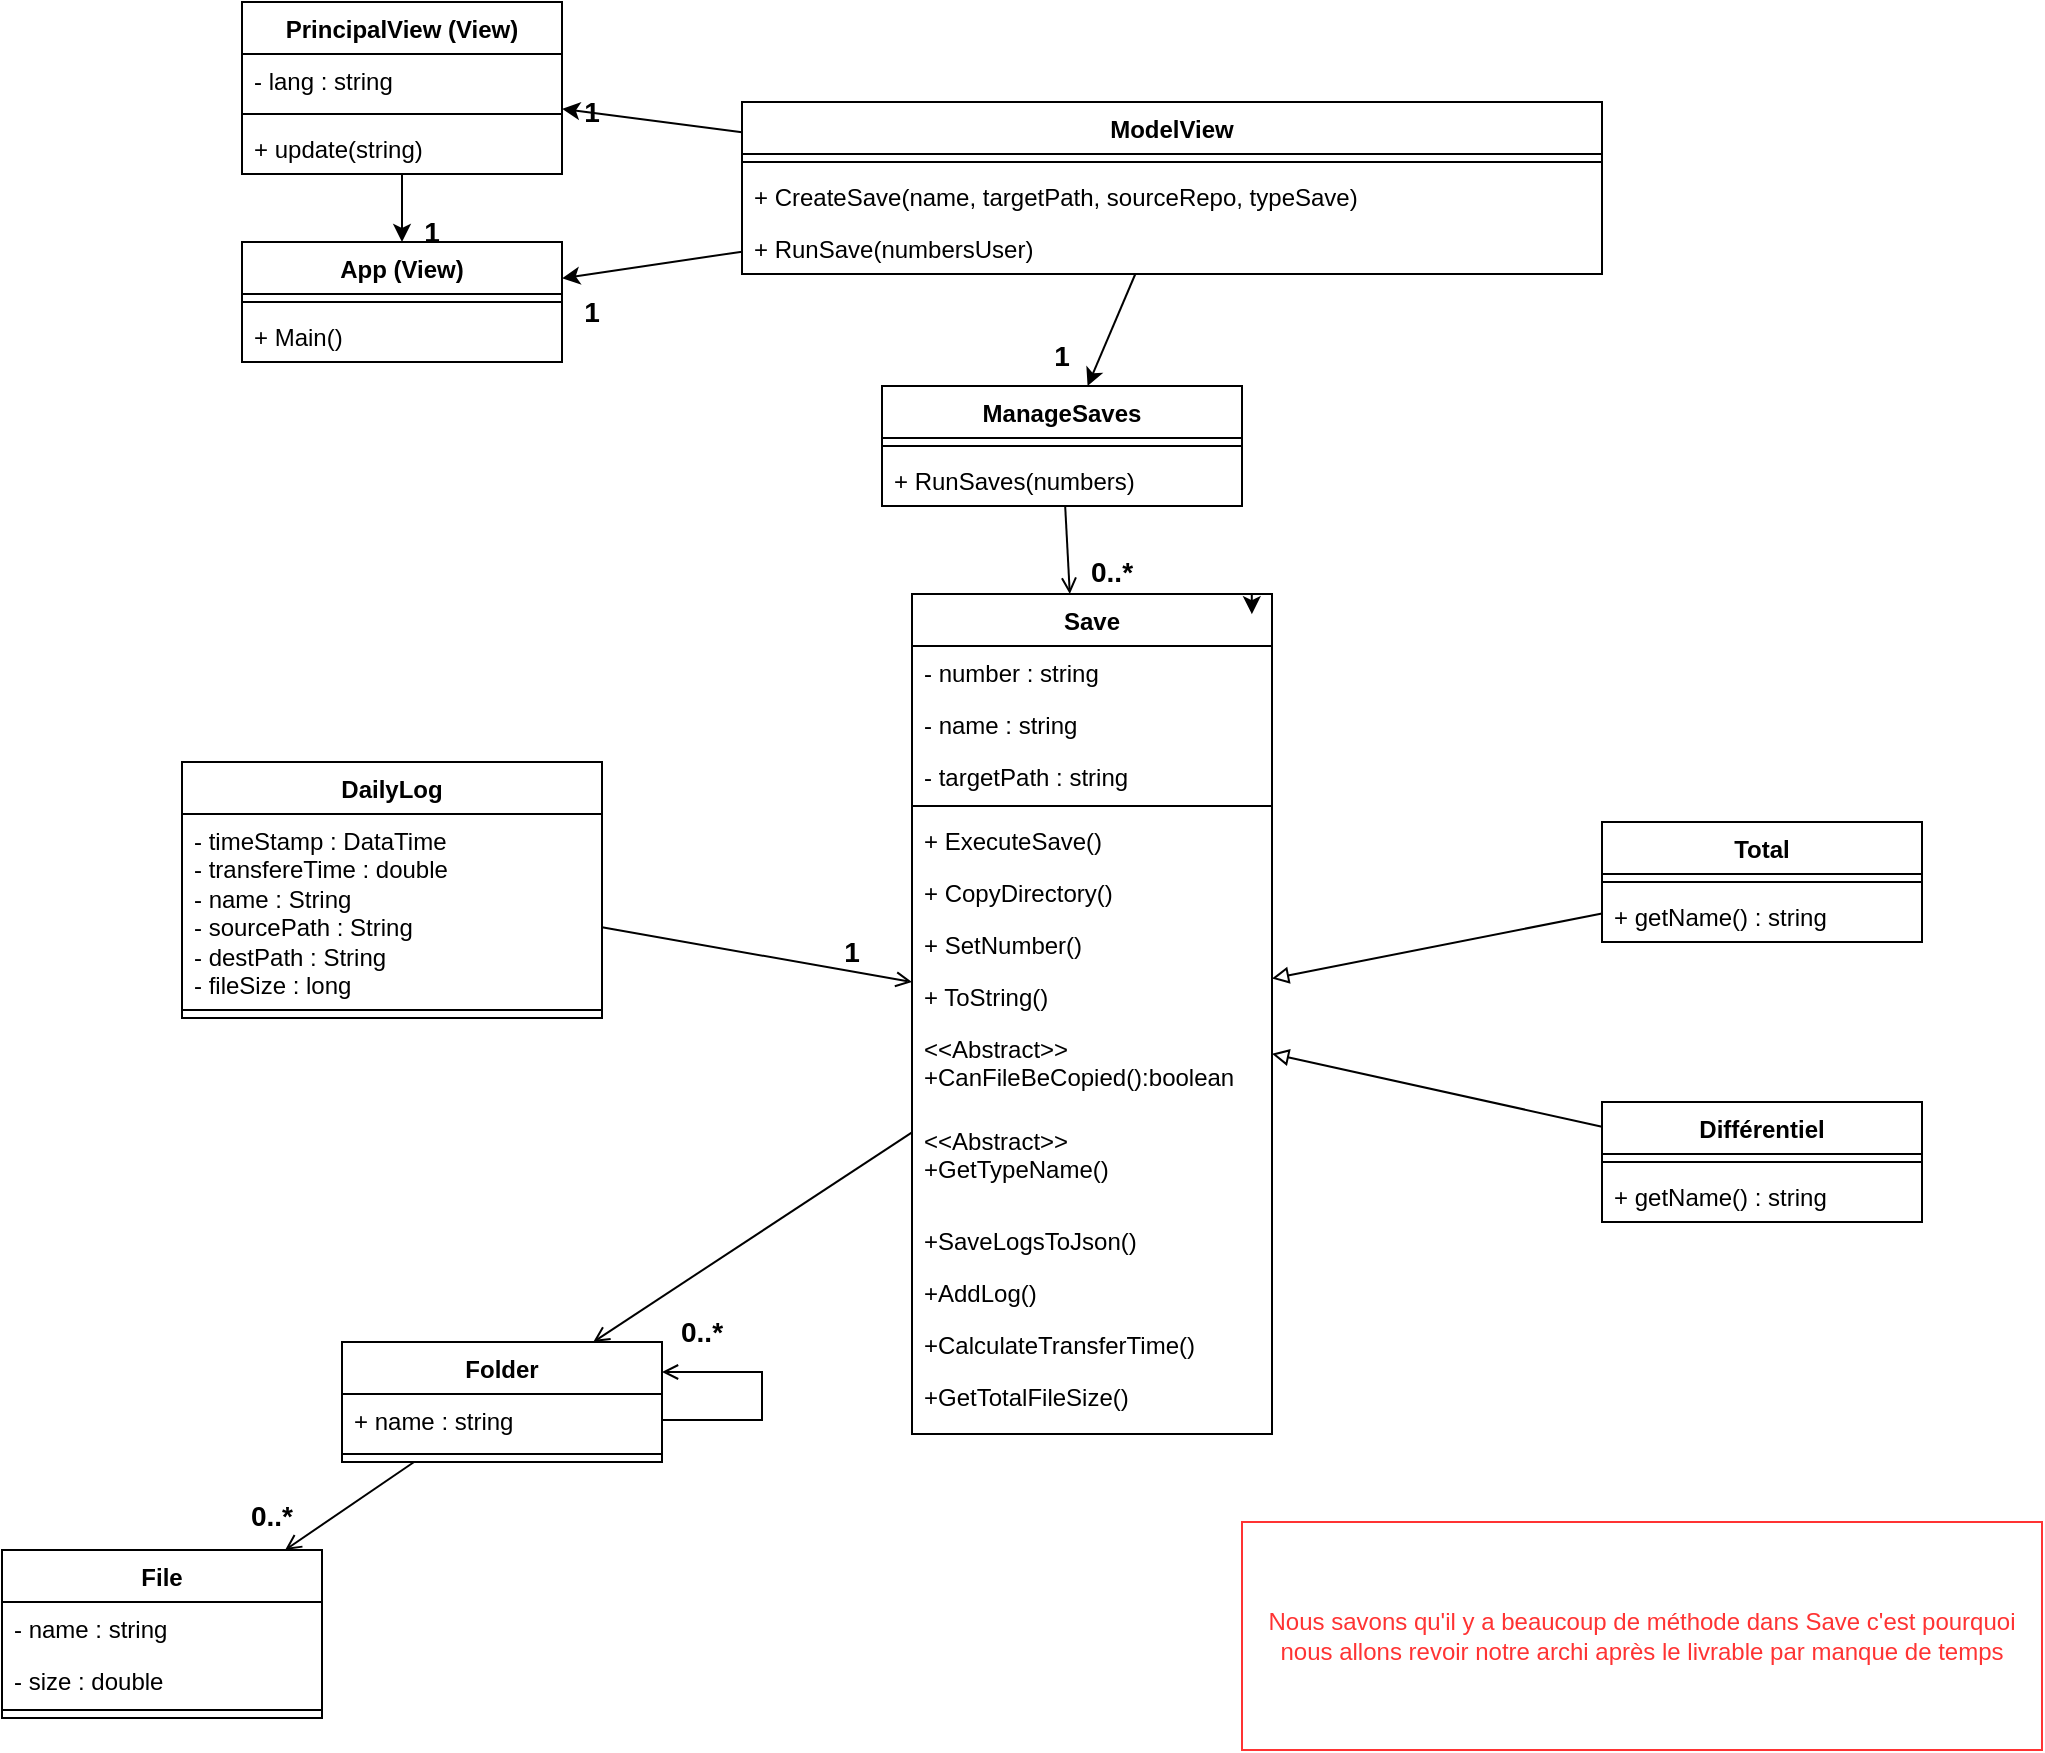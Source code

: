 <mxfile version="23.1.5" type="device" pages="5">
  <diagram name="V1.0 - Classe" id="zF7bDjExP8GnxXYXbNRb">
    <mxGraphModel dx="4213" dy="2476" grid="1" gridSize="10" guides="1" tooltips="1" connect="1" arrows="1" fold="1" page="1" pageScale="1" pageWidth="1169" pageHeight="827" math="0" shadow="0">
      <root>
        <mxCell id="0" />
        <mxCell id="1" parent="0" />
        <mxCell id="QKjxz9xp2Qdw2E38AePO-1" value="Save" style="swimlane;fontStyle=1;align=center;verticalAlign=top;childLayout=stackLayout;horizontal=1;startSize=26;horizontalStack=0;resizeParent=1;resizeParentMax=0;resizeLast=0;collapsible=1;marginBottom=0;whiteSpace=wrap;html=1;" parent="1" vertex="1">
          <mxGeometry x="405" y="76" width="180" height="420" as="geometry" />
        </mxCell>
        <mxCell id="QKjxz9xp2Qdw2E38AePO-2" value="- number : string" style="text;strokeColor=none;fillColor=none;align=left;verticalAlign=top;spacingLeft=4;spacingRight=4;overflow=hidden;rotatable=0;points=[[0,0.5],[1,0.5]];portConstraint=eastwest;whiteSpace=wrap;html=1;" parent="QKjxz9xp2Qdw2E38AePO-1" vertex="1">
          <mxGeometry y="26" width="180" height="26" as="geometry" />
        </mxCell>
        <mxCell id="VRCjyfkmb7IlIPNXP7xt-37" value="- name : string" style="text;strokeColor=none;fillColor=none;align=left;verticalAlign=top;spacingLeft=4;spacingRight=4;overflow=hidden;rotatable=0;points=[[0,0.5],[1,0.5]];portConstraint=eastwest;whiteSpace=wrap;html=1;" parent="QKjxz9xp2Qdw2E38AePO-1" vertex="1">
          <mxGeometry y="52" width="180" height="26" as="geometry" />
        </mxCell>
        <mxCell id="QKjxz9xp2Qdw2E38AePO-6" value="- targetPath : string" style="text;strokeColor=none;fillColor=none;align=left;verticalAlign=top;spacingLeft=4;spacingRight=4;overflow=hidden;rotatable=0;points=[[0,0.5],[1,0.5]];portConstraint=eastwest;whiteSpace=wrap;html=1;" parent="QKjxz9xp2Qdw2E38AePO-1" vertex="1">
          <mxGeometry y="78" width="180" height="24" as="geometry" />
        </mxCell>
        <mxCell id="QKjxz9xp2Qdw2E38AePO-3" value="" style="line;strokeWidth=1;fillColor=none;align=left;verticalAlign=middle;spacingTop=-1;spacingLeft=3;spacingRight=3;rotatable=0;labelPosition=right;points=[];portConstraint=eastwest;strokeColor=inherit;" parent="QKjxz9xp2Qdw2E38AePO-1" vertex="1">
          <mxGeometry y="102" width="180" height="8" as="geometry" />
        </mxCell>
        <mxCell id="QKjxz9xp2Qdw2E38AePO-4" value="+ ExecuteSave()" style="text;strokeColor=none;fillColor=none;align=left;verticalAlign=top;spacingLeft=4;spacingRight=4;overflow=hidden;rotatable=0;points=[[0,0.5],[1,0.5]];portConstraint=eastwest;whiteSpace=wrap;html=1;" parent="QKjxz9xp2Qdw2E38AePO-1" vertex="1">
          <mxGeometry y="110" width="180" height="26" as="geometry" />
        </mxCell>
        <mxCell id="jz_ZIrvXAskVPaY3bd-V-15" value="+ CopyDirectory()" style="text;strokeColor=none;fillColor=none;align=left;verticalAlign=top;spacingLeft=4;spacingRight=4;overflow=hidden;rotatable=0;points=[[0,0.5],[1,0.5]];portConstraint=eastwest;whiteSpace=wrap;html=1;" parent="QKjxz9xp2Qdw2E38AePO-1" vertex="1">
          <mxGeometry y="136" width="180" height="26" as="geometry" />
        </mxCell>
        <mxCell id="jz_ZIrvXAskVPaY3bd-V-14" value="+ SetNumber()" style="text;strokeColor=none;fillColor=none;align=left;verticalAlign=top;spacingLeft=4;spacingRight=4;overflow=hidden;rotatable=0;points=[[0,0.5],[1,0.5]];portConstraint=eastwest;whiteSpace=wrap;html=1;" parent="QKjxz9xp2Qdw2E38AePO-1" vertex="1">
          <mxGeometry y="162" width="180" height="26" as="geometry" />
        </mxCell>
        <mxCell id="jz_ZIrvXAskVPaY3bd-V-18" value="+ ToString()" style="text;strokeColor=none;fillColor=none;align=left;verticalAlign=top;spacingLeft=4;spacingRight=4;overflow=hidden;rotatable=0;points=[[0,0.5],[1,0.5]];portConstraint=eastwest;whiteSpace=wrap;html=1;" parent="QKjxz9xp2Qdw2E38AePO-1" vertex="1">
          <mxGeometry y="188" width="180" height="26" as="geometry" />
        </mxCell>
        <mxCell id="jz_ZIrvXAskVPaY3bd-V-17" value="&amp;lt;&amp;lt;Abstract&amp;gt;&amp;gt;&lt;br&gt;+CanFileBeCopied&lt;span style=&quot;background-color: initial;&quot;&gt;():boolean&lt;/span&gt;" style="text;strokeColor=none;fillColor=none;align=left;verticalAlign=top;spacingLeft=4;spacingRight=4;overflow=hidden;rotatable=0;points=[[0,0.5],[1,0.5]];portConstraint=eastwest;whiteSpace=wrap;html=1;" parent="QKjxz9xp2Qdw2E38AePO-1" vertex="1">
          <mxGeometry y="214" width="180" height="46" as="geometry" />
        </mxCell>
        <mxCell id="jz_ZIrvXAskVPaY3bd-V-19" value="&amp;lt;&amp;lt;Abstract&amp;gt;&amp;gt;&lt;br style=&quot;border-color: var(--border-color);&quot;&gt;+GetTypeName&lt;span style=&quot;background-color: initial;&quot;&gt;()&lt;/span&gt;" style="text;strokeColor=none;fillColor=none;align=left;verticalAlign=top;spacingLeft=4;spacingRight=4;overflow=hidden;rotatable=0;points=[[0,0.5],[1,0.5]];portConstraint=eastwest;whiteSpace=wrap;html=1;" parent="QKjxz9xp2Qdw2E38AePO-1" vertex="1">
          <mxGeometry y="260" width="180" height="50" as="geometry" />
        </mxCell>
        <mxCell id="mYCZ9Uz_D2LYC5DxC9cj-2" value="+SaveLogsToJson&lt;span style=&quot;background-color: initial;&quot;&gt;()&lt;/span&gt;" style="text;strokeColor=none;fillColor=none;align=left;verticalAlign=top;spacingLeft=4;spacingRight=4;overflow=hidden;rotatable=0;points=[[0,0.5],[1,0.5]];portConstraint=eastwest;whiteSpace=wrap;html=1;" parent="QKjxz9xp2Qdw2E38AePO-1" vertex="1">
          <mxGeometry y="310" width="180" height="26" as="geometry" />
        </mxCell>
        <mxCell id="mYCZ9Uz_D2LYC5DxC9cj-3" value="+AddLog&lt;span style=&quot;background-color: initial;&quot;&gt;()&lt;/span&gt;" style="text;strokeColor=none;fillColor=none;align=left;verticalAlign=top;spacingLeft=4;spacingRight=4;overflow=hidden;rotatable=0;points=[[0,0.5],[1,0.5]];portConstraint=eastwest;whiteSpace=wrap;html=1;" parent="QKjxz9xp2Qdw2E38AePO-1" vertex="1">
          <mxGeometry y="336" width="180" height="26" as="geometry" />
        </mxCell>
        <mxCell id="mYCZ9Uz_D2LYC5DxC9cj-6" value="+CalculateTransferTime&lt;span style=&quot;background-color: initial;&quot;&gt;()&lt;/span&gt;" style="text;strokeColor=none;fillColor=none;align=left;verticalAlign=top;spacingLeft=4;spacingRight=4;overflow=hidden;rotatable=0;points=[[0,0.5],[1,0.5]];portConstraint=eastwest;whiteSpace=wrap;html=1;" parent="QKjxz9xp2Qdw2E38AePO-1" vertex="1">
          <mxGeometry y="362" width="180" height="26" as="geometry" />
        </mxCell>
        <mxCell id="mYCZ9Uz_D2LYC5DxC9cj-7" value="+GetTotalFileSize&lt;span style=&quot;background-color: initial;&quot;&gt;()&lt;/span&gt;" style="text;strokeColor=none;fillColor=none;align=left;verticalAlign=top;spacingLeft=4;spacingRight=4;overflow=hidden;rotatable=0;points=[[0,0.5],[1,0.5]];portConstraint=eastwest;whiteSpace=wrap;html=1;" parent="QKjxz9xp2Qdw2E38AePO-1" vertex="1">
          <mxGeometry y="388" width="180" height="32" as="geometry" />
        </mxCell>
        <mxCell id="QKjxz9xp2Qdw2E38AePO-13" value="Total" style="swimlane;fontStyle=1;align=center;verticalAlign=top;childLayout=stackLayout;horizontal=1;startSize=26;horizontalStack=0;resizeParent=1;resizeParentMax=0;resizeLast=0;collapsible=1;marginBottom=0;whiteSpace=wrap;html=1;" parent="1" vertex="1">
          <mxGeometry x="750" y="190" width="160" height="60" as="geometry" />
        </mxCell>
        <mxCell id="QKjxz9xp2Qdw2E38AePO-15" value="" style="line;strokeWidth=1;fillColor=none;align=left;verticalAlign=middle;spacingTop=-1;spacingLeft=3;spacingRight=3;rotatable=0;labelPosition=right;points=[];portConstraint=eastwest;strokeColor=inherit;" parent="QKjxz9xp2Qdw2E38AePO-13" vertex="1">
          <mxGeometry y="26" width="160" height="8" as="geometry" />
        </mxCell>
        <mxCell id="VRCjyfkmb7IlIPNXP7xt-31" value="+ getName() : string" style="text;strokeColor=none;fillColor=none;align=left;verticalAlign=top;spacingLeft=4;spacingRight=4;overflow=hidden;rotatable=0;points=[[0,0.5],[1,0.5]];portConstraint=eastwest;whiteSpace=wrap;html=1;" parent="QKjxz9xp2Qdw2E38AePO-13" vertex="1">
          <mxGeometry y="34" width="160" height="26" as="geometry" />
        </mxCell>
        <mxCell id="QKjxz9xp2Qdw2E38AePO-18" value="Différentiel" style="swimlane;fontStyle=1;align=center;verticalAlign=top;childLayout=stackLayout;horizontal=1;startSize=26;horizontalStack=0;resizeParent=1;resizeParentMax=0;resizeLast=0;collapsible=1;marginBottom=0;whiteSpace=wrap;html=1;" parent="1" vertex="1">
          <mxGeometry x="750" y="330" width="160" height="60" as="geometry" />
        </mxCell>
        <mxCell id="QKjxz9xp2Qdw2E38AePO-20" value="" style="line;strokeWidth=1;fillColor=none;align=left;verticalAlign=middle;spacingTop=-1;spacingLeft=3;spacingRight=3;rotatable=0;labelPosition=right;points=[];portConstraint=eastwest;strokeColor=inherit;" parent="QKjxz9xp2Qdw2E38AePO-18" vertex="1">
          <mxGeometry y="26" width="160" height="8" as="geometry" />
        </mxCell>
        <mxCell id="VRCjyfkmb7IlIPNXP7xt-32" value="+ getName() : string" style="text;strokeColor=none;fillColor=none;align=left;verticalAlign=top;spacingLeft=4;spacingRight=4;overflow=hidden;rotatable=0;points=[[0,0.5],[1,0.5]];portConstraint=eastwest;whiteSpace=wrap;html=1;" parent="QKjxz9xp2Qdw2E38AePO-18" vertex="1">
          <mxGeometry y="34" width="160" height="26" as="geometry" />
        </mxCell>
        <mxCell id="QKjxz9xp2Qdw2E38AePO-27" value="File" style="swimlane;fontStyle=1;align=center;verticalAlign=top;childLayout=stackLayout;horizontal=1;startSize=26;horizontalStack=0;resizeParent=1;resizeParentMax=0;resizeLast=0;collapsible=1;marginBottom=0;whiteSpace=wrap;html=1;" parent="1" vertex="1">
          <mxGeometry x="-50" y="554" width="160" height="84" as="geometry" />
        </mxCell>
        <mxCell id="QKjxz9xp2Qdw2E38AePO-30" value="- name : string" style="text;strokeColor=none;fillColor=none;align=left;verticalAlign=top;spacingLeft=4;spacingRight=4;overflow=hidden;rotatable=0;points=[[0,0.5],[1,0.5]];portConstraint=eastwest;whiteSpace=wrap;html=1;" parent="QKjxz9xp2Qdw2E38AePO-27" vertex="1">
          <mxGeometry y="26" width="160" height="26" as="geometry" />
        </mxCell>
        <mxCell id="QKjxz9xp2Qdw2E38AePO-32" value="- size : double" style="text;strokeColor=none;fillColor=none;align=left;verticalAlign=top;spacingLeft=4;spacingRight=4;overflow=hidden;rotatable=0;points=[[0,0.5],[1,0.5]];portConstraint=eastwest;whiteSpace=wrap;html=1;" parent="QKjxz9xp2Qdw2E38AePO-27" vertex="1">
          <mxGeometry y="52" width="160" height="24" as="geometry" />
        </mxCell>
        <mxCell id="QKjxz9xp2Qdw2E38AePO-28" value="" style="line;strokeWidth=1;fillColor=none;align=left;verticalAlign=middle;spacingTop=-1;spacingLeft=3;spacingRight=3;rotatable=0;labelPosition=right;points=[];portConstraint=eastwest;strokeColor=inherit;" parent="QKjxz9xp2Qdw2E38AePO-27" vertex="1">
          <mxGeometry y="76" width="160" height="8" as="geometry" />
        </mxCell>
        <mxCell id="QKjxz9xp2Qdw2E38AePO-37" value="App (View)" style="swimlane;fontStyle=1;align=center;verticalAlign=top;childLayout=stackLayout;horizontal=1;startSize=26;horizontalStack=0;resizeParent=1;resizeParentMax=0;resizeLast=0;collapsible=1;marginBottom=0;whiteSpace=wrap;html=1;" parent="1" vertex="1">
          <mxGeometry x="70" y="-100" width="160" height="60" as="geometry" />
        </mxCell>
        <mxCell id="QKjxz9xp2Qdw2E38AePO-39" value="" style="line;strokeWidth=1;fillColor=none;align=left;verticalAlign=middle;spacingTop=-1;spacingLeft=3;spacingRight=3;rotatable=0;labelPosition=right;points=[];portConstraint=eastwest;strokeColor=inherit;" parent="QKjxz9xp2Qdw2E38AePO-37" vertex="1">
          <mxGeometry y="26" width="160" height="8" as="geometry" />
        </mxCell>
        <mxCell id="QKjxz9xp2Qdw2E38AePO-40" value="+ Main()" style="text;strokeColor=none;fillColor=none;align=left;verticalAlign=top;spacingLeft=4;spacingRight=4;overflow=hidden;rotatable=0;points=[[0,0.5],[1,0.5]];portConstraint=eastwest;whiteSpace=wrap;html=1;" parent="QKjxz9xp2Qdw2E38AePO-37" vertex="1">
          <mxGeometry y="34" width="160" height="26" as="geometry" />
        </mxCell>
        <mxCell id="QKjxz9xp2Qdw2E38AePO-41" value="ModelView" style="swimlane;fontStyle=1;align=center;verticalAlign=top;childLayout=stackLayout;horizontal=1;startSize=26;horizontalStack=0;resizeParent=1;resizeParentMax=0;resizeLast=0;collapsible=1;marginBottom=0;whiteSpace=wrap;html=1;" parent="1" vertex="1">
          <mxGeometry x="320" y="-170" width="430" height="86" as="geometry" />
        </mxCell>
        <mxCell id="QKjxz9xp2Qdw2E38AePO-42" value="" style="line;strokeWidth=1;fillColor=none;align=left;verticalAlign=middle;spacingTop=-1;spacingLeft=3;spacingRight=3;rotatable=0;labelPosition=right;points=[];portConstraint=eastwest;strokeColor=inherit;" parent="QKjxz9xp2Qdw2E38AePO-41" vertex="1">
          <mxGeometry y="26" width="430" height="8" as="geometry" />
        </mxCell>
        <mxCell id="jz_ZIrvXAskVPaY3bd-V-5" value="+ CreateSave(name, targetPath, sourceRepo, typeSave)" style="text;strokeColor=none;fillColor=none;align=left;verticalAlign=top;spacingLeft=4;spacingRight=4;overflow=hidden;rotatable=0;points=[[0,0.5],[1,0.5]];portConstraint=eastwest;whiteSpace=wrap;html=1;" parent="QKjxz9xp2Qdw2E38AePO-41" vertex="1">
          <mxGeometry y="34" width="430" height="26" as="geometry" />
        </mxCell>
        <mxCell id="jz_ZIrvXAskVPaY3bd-V-1" value="+ RunSave(numbersUser)" style="text;strokeColor=none;fillColor=none;align=left;verticalAlign=top;spacingLeft=4;spacingRight=4;overflow=hidden;rotatable=0;points=[[0,0.5],[1,0.5]];portConstraint=eastwest;whiteSpace=wrap;html=1;" parent="QKjxz9xp2Qdw2E38AePO-41" vertex="1">
          <mxGeometry y="60" width="430" height="26" as="geometry" />
        </mxCell>
        <mxCell id="QKjxz9xp2Qdw2E38AePO-46" value="Folder" style="swimlane;fontStyle=1;align=center;verticalAlign=top;childLayout=stackLayout;horizontal=1;startSize=26;horizontalStack=0;resizeParent=1;resizeParentMax=0;resizeLast=0;collapsible=1;marginBottom=0;whiteSpace=wrap;html=1;" parent="1" vertex="1">
          <mxGeometry x="120" y="450" width="160" height="60" as="geometry" />
        </mxCell>
        <mxCell id="QKjxz9xp2Qdw2E38AePO-31" value="+ name : string" style="text;strokeColor=none;fillColor=none;align=left;verticalAlign=top;spacingLeft=4;spacingRight=4;overflow=hidden;rotatable=0;points=[[0,0.5],[1,0.5]];portConstraint=eastwest;whiteSpace=wrap;html=1;" parent="QKjxz9xp2Qdw2E38AePO-46" vertex="1">
          <mxGeometry y="26" width="160" height="26" as="geometry" />
        </mxCell>
        <mxCell id="QKjxz9xp2Qdw2E38AePO-48" value="" style="line;strokeWidth=1;fillColor=none;align=left;verticalAlign=middle;spacingTop=-1;spacingLeft=3;spacingRight=3;rotatable=0;labelPosition=right;points=[];portConstraint=eastwest;strokeColor=inherit;" parent="QKjxz9xp2Qdw2E38AePO-46" vertex="1">
          <mxGeometry y="52" width="160" height="8" as="geometry" />
        </mxCell>
        <mxCell id="VRCjyfkmb7IlIPNXP7xt-18" value="" style="endArrow=none;html=1;rounded=0;exitX=1;exitY=0.25;exitDx=0;exitDy=0;entryX=1;entryY=0.5;entryDx=0;entryDy=0;startArrow=open;startFill=0;" parent="QKjxz9xp2Qdw2E38AePO-46" source="QKjxz9xp2Qdw2E38AePO-46" target="QKjxz9xp2Qdw2E38AePO-31" edge="1">
          <mxGeometry width="50" height="50" relative="1" as="geometry">
            <mxPoint x="210" y="6" as="sourcePoint" />
            <mxPoint x="180" y="46" as="targetPoint" />
            <Array as="points">
              <mxPoint x="210" y="15" />
              <mxPoint x="210" y="39" />
              <mxPoint x="190" y="39" />
            </Array>
          </mxGeometry>
        </mxCell>
        <mxCell id="QKjxz9xp2Qdw2E38AePO-51" value="" style="endArrow=open;html=1;rounded=0;endFill=0;" parent="1" source="QKjxz9xp2Qdw2E38AePO-46" target="QKjxz9xp2Qdw2E38AePO-27" edge="1">
          <mxGeometry width="50" height="50" relative="1" as="geometry">
            <mxPoint x="175" y="570" as="sourcePoint" />
            <mxPoint x="130" y="584" as="targetPoint" />
          </mxGeometry>
        </mxCell>
        <mxCell id="QKjxz9xp2Qdw2E38AePO-52" value="0..*" style="text;html=1;strokeColor=none;fillColor=none;align=center;verticalAlign=middle;whiteSpace=wrap;rounded=0;fontStyle=1;fontSize=14;" parent="1" vertex="1">
          <mxGeometry x="70" y="522" width="30" height="30" as="geometry" />
        </mxCell>
        <mxCell id="QKjxz9xp2Qdw2E38AePO-55" value="ManageSaves" style="swimlane;fontStyle=1;align=center;verticalAlign=top;childLayout=stackLayout;horizontal=1;startSize=26;horizontalStack=0;resizeParent=1;resizeParentMax=0;resizeLast=0;collapsible=1;marginBottom=0;whiteSpace=wrap;html=1;" parent="1" vertex="1">
          <mxGeometry x="390" y="-28" width="180" height="60" as="geometry" />
        </mxCell>
        <mxCell id="QKjxz9xp2Qdw2E38AePO-57" value="" style="line;strokeWidth=1;fillColor=none;align=left;verticalAlign=middle;spacingTop=-1;spacingLeft=3;spacingRight=3;rotatable=0;labelPosition=right;points=[];portConstraint=eastwest;strokeColor=inherit;" parent="QKjxz9xp2Qdw2E38AePO-55" vertex="1">
          <mxGeometry y="26" width="180" height="8" as="geometry" />
        </mxCell>
        <mxCell id="VRCjyfkmb7IlIPNXP7xt-1" value="+ RunSaves(numbers)" style="text;strokeColor=none;fillColor=none;align=left;verticalAlign=top;spacingLeft=4;spacingRight=4;overflow=hidden;rotatable=0;points=[[0,0.5],[1,0.5]];portConstraint=eastwest;whiteSpace=wrap;html=1;" parent="QKjxz9xp2Qdw2E38AePO-55" vertex="1">
          <mxGeometry y="34" width="180" height="26" as="geometry" />
        </mxCell>
        <mxCell id="QKjxz9xp2Qdw2E38AePO-59" value="" style="endArrow=open;html=1;rounded=0;endFill=0;" parent="1" source="QKjxz9xp2Qdw2E38AePO-55" target="QKjxz9xp2Qdw2E38AePO-1" edge="1">
          <mxGeometry width="50" height="50" relative="1" as="geometry">
            <mxPoint x="750" y="288" as="sourcePoint" />
            <mxPoint x="580" y="240" as="targetPoint" />
          </mxGeometry>
        </mxCell>
        <mxCell id="VRCjyfkmb7IlIPNXP7xt-7" value="" style="endArrow=open;html=1;rounded=0;endFill=0;" parent="1" source="VRCjyfkmb7IlIPNXP7xt-8" target="QKjxz9xp2Qdw2E38AePO-1" edge="1">
          <mxGeometry width="50" height="50" relative="1" as="geometry">
            <mxPoint x="507" y="102" as="sourcePoint" />
            <mxPoint x="504" y="150" as="targetPoint" />
          </mxGeometry>
        </mxCell>
        <mxCell id="VRCjyfkmb7IlIPNXP7xt-8" value="DailyLog" style="swimlane;fontStyle=1;align=center;verticalAlign=top;childLayout=stackLayout;horizontal=1;startSize=26;horizontalStack=0;resizeParent=1;resizeParentMax=0;resizeLast=0;collapsible=1;marginBottom=0;whiteSpace=wrap;html=1;" parent="1" vertex="1">
          <mxGeometry x="40" y="160" width="210" height="128" as="geometry" />
        </mxCell>
        <mxCell id="KEh-Ik17qkZoGBS0EqvB-2" value="- timeStamp : DataTime&lt;br&gt;- transfereTime : double&lt;br&gt;- name : String&lt;br&gt;- sourcePath : String&lt;br&gt;- destPath : String&lt;br&gt;- fileSize : long" style="text;strokeColor=none;fillColor=none;align=left;verticalAlign=top;spacingLeft=4;spacingRight=4;overflow=hidden;rotatable=0;points=[[0,0.5],[1,0.5]];portConstraint=eastwest;whiteSpace=wrap;html=1;" parent="VRCjyfkmb7IlIPNXP7xt-8" vertex="1">
          <mxGeometry y="26" width="210" height="94" as="geometry" />
        </mxCell>
        <mxCell id="VRCjyfkmb7IlIPNXP7xt-11" value="" style="line;strokeWidth=1;fillColor=none;align=left;verticalAlign=middle;spacingTop=-1;spacingLeft=3;spacingRight=3;rotatable=0;labelPosition=right;points=[];portConstraint=eastwest;strokeColor=inherit;" parent="VRCjyfkmb7IlIPNXP7xt-8" vertex="1">
          <mxGeometry y="120" width="210" height="8" as="geometry" />
        </mxCell>
        <mxCell id="VRCjyfkmb7IlIPNXP7xt-15" value="" style="endArrow=none;html=1;rounded=0;startArrow=open;startFill=0;" parent="1" source="QKjxz9xp2Qdw2E38AePO-46" target="QKjxz9xp2Qdw2E38AePO-1" edge="1">
          <mxGeometry width="50" height="50" relative="1" as="geometry">
            <mxPoint x="260" y="218" as="sourcePoint" />
            <mxPoint x="420" y="218" as="targetPoint" />
          </mxGeometry>
        </mxCell>
        <mxCell id="VRCjyfkmb7IlIPNXP7xt-20" value="0..*" style="text;html=1;strokeColor=none;fillColor=none;align=center;verticalAlign=middle;whiteSpace=wrap;rounded=0;fontStyle=1;fontSize=14;" parent="1" vertex="1">
          <mxGeometry x="290" y="430" width="20" height="30" as="geometry" />
        </mxCell>
        <mxCell id="VRCjyfkmb7IlIPNXP7xt-24" value="1" style="text;html=1;strokeColor=none;fillColor=none;align=center;verticalAlign=middle;whiteSpace=wrap;rounded=0;fontStyle=1;fontSize=14;" parent="1" vertex="1">
          <mxGeometry x="360" y="240" width="30" height="30" as="geometry" />
        </mxCell>
        <mxCell id="VRCjyfkmb7IlIPNXP7xt-29" value="0..*" style="text;html=1;strokeColor=none;fillColor=none;align=center;verticalAlign=middle;whiteSpace=wrap;rounded=0;fontStyle=1;fontSize=14;" parent="1" vertex="1">
          <mxGeometry x="495" y="50" width="20" height="30" as="geometry" />
        </mxCell>
        <mxCell id="VRCjyfkmb7IlIPNXP7xt-34" value="" style="endArrow=classic;html=1;rounded=0;" parent="1" source="QKjxz9xp2Qdw2E38AePO-41" target="QKjxz9xp2Qdw2E38AePO-37" edge="1">
          <mxGeometry width="50" height="50" relative="1" as="geometry">
            <mxPoint x="450" y="220" as="sourcePoint" />
            <mxPoint x="500" y="170" as="targetPoint" />
          </mxGeometry>
        </mxCell>
        <mxCell id="VRCjyfkmb7IlIPNXP7xt-35" value="" style="endArrow=classic;html=1;rounded=0;" parent="1" source="QKjxz9xp2Qdw2E38AePO-41" target="QKjxz9xp2Qdw2E38AePO-55" edge="1">
          <mxGeometry width="50" height="50" relative="1" as="geometry">
            <mxPoint x="343" y="-106" as="sourcePoint" />
            <mxPoint x="240" y="-80" as="targetPoint" />
          </mxGeometry>
        </mxCell>
        <mxCell id="VRCjyfkmb7IlIPNXP7xt-38" value="" style="endArrow=block;html=1;rounded=0;endFill=0;" parent="1" source="QKjxz9xp2Qdw2E38AePO-13" target="QKjxz9xp2Qdw2E38AePO-1" edge="1">
          <mxGeometry width="50" height="50" relative="1" as="geometry">
            <mxPoint x="540" y="230" as="sourcePoint" />
            <mxPoint x="590" y="180" as="targetPoint" />
          </mxGeometry>
        </mxCell>
        <mxCell id="VRCjyfkmb7IlIPNXP7xt-39" value="" style="endArrow=block;html=1;rounded=0;endFill=0;" parent="1" source="QKjxz9xp2Qdw2E38AePO-18" target="QKjxz9xp2Qdw2E38AePO-1" edge="1">
          <mxGeometry width="50" height="50" relative="1" as="geometry">
            <mxPoint x="650" y="197" as="sourcePoint" />
            <mxPoint x="570" y="213" as="targetPoint" />
          </mxGeometry>
        </mxCell>
        <mxCell id="jz_ZIrvXAskVPaY3bd-V-3" value="1" style="text;html=1;strokeColor=none;fillColor=none;align=center;verticalAlign=middle;whiteSpace=wrap;rounded=0;fontStyle=1;fontSize=14;" parent="1" vertex="1">
          <mxGeometry x="465" y="-58" width="30" height="30" as="geometry" />
        </mxCell>
        <mxCell id="jz_ZIrvXAskVPaY3bd-V-4" value="1" style="text;html=1;strokeColor=none;fillColor=none;align=center;verticalAlign=middle;whiteSpace=wrap;rounded=0;fontStyle=1;fontSize=14;" parent="1" vertex="1">
          <mxGeometry x="230" y="-80" width="30" height="30" as="geometry" />
        </mxCell>
        <mxCell id="mYCZ9Uz_D2LYC5DxC9cj-4" style="edgeStyle=orthogonalEdgeStyle;rounded=0;orthogonalLoop=1;jettySize=auto;html=1;exitX=1;exitY=0;exitDx=0;exitDy=0;entryX=0.944;entryY=0.024;entryDx=0;entryDy=0;entryPerimeter=0;" parent="1" source="QKjxz9xp2Qdw2E38AePO-1" target="QKjxz9xp2Qdw2E38AePO-1" edge="1">
          <mxGeometry relative="1" as="geometry" />
        </mxCell>
        <mxCell id="mYCZ9Uz_D2LYC5DxC9cj-5" value="&lt;font color=&quot;#ff3333&quot;&gt;Nous savons qu&#39;il y a beaucoup de méthode dans Save c&#39;est pourquoi nous allons revoir notre archi après le livrable par manque de temps&lt;/font&gt;" style="rounded=0;whiteSpace=wrap;html=1;strokeColor=#FF3333;" parent="1" vertex="1">
          <mxGeometry x="570" y="540" width="400" height="114" as="geometry" />
        </mxCell>
        <mxCell id="9KhDXo_-rUl26Bqz_oS--1" value="PrincipalView (View)" style="swimlane;fontStyle=1;align=center;verticalAlign=top;childLayout=stackLayout;horizontal=1;startSize=26;horizontalStack=0;resizeParent=1;resizeParentMax=0;resizeLast=0;collapsible=1;marginBottom=0;whiteSpace=wrap;html=1;" parent="1" vertex="1">
          <mxGeometry x="70" y="-220" width="160" height="86" as="geometry" />
        </mxCell>
        <mxCell id="9KhDXo_-rUl26Bqz_oS--6" value="- lang : string" style="text;strokeColor=none;fillColor=none;align=left;verticalAlign=top;spacingLeft=4;spacingRight=4;overflow=hidden;rotatable=0;points=[[0,0.5],[1,0.5]];portConstraint=eastwest;whiteSpace=wrap;html=1;" parent="9KhDXo_-rUl26Bqz_oS--1" vertex="1">
          <mxGeometry y="26" width="160" height="26" as="geometry" />
        </mxCell>
        <mxCell id="9KhDXo_-rUl26Bqz_oS--2" value="" style="line;strokeWidth=1;fillColor=none;align=left;verticalAlign=middle;spacingTop=-1;spacingLeft=3;spacingRight=3;rotatable=0;labelPosition=right;points=[];portConstraint=eastwest;strokeColor=inherit;" parent="9KhDXo_-rUl26Bqz_oS--1" vertex="1">
          <mxGeometry y="52" width="160" height="8" as="geometry" />
        </mxCell>
        <mxCell id="9KhDXo_-rUl26Bqz_oS--3" value="+ update(string)" style="text;strokeColor=none;fillColor=none;align=left;verticalAlign=top;spacingLeft=4;spacingRight=4;overflow=hidden;rotatable=0;points=[[0,0.5],[1,0.5]];portConstraint=eastwest;whiteSpace=wrap;html=1;" parent="9KhDXo_-rUl26Bqz_oS--1" vertex="1">
          <mxGeometry y="60" width="160" height="26" as="geometry" />
        </mxCell>
        <mxCell id="9KhDXo_-rUl26Bqz_oS--4" value="" style="endArrow=classic;html=1;rounded=0;" parent="1" source="QKjxz9xp2Qdw2E38AePO-41" target="9KhDXo_-rUl26Bqz_oS--1" edge="1">
          <mxGeometry width="50" height="50" relative="1" as="geometry">
            <mxPoint x="330" y="-85" as="sourcePoint" />
            <mxPoint x="240" y="-72" as="targetPoint" />
          </mxGeometry>
        </mxCell>
        <mxCell id="9KhDXo_-rUl26Bqz_oS--5" value="1" style="text;html=1;strokeColor=none;fillColor=none;align=center;verticalAlign=middle;whiteSpace=wrap;rounded=0;fontStyle=1;fontSize=14;" parent="1" vertex="1">
          <mxGeometry x="230" y="-180" width="30" height="30" as="geometry" />
        </mxCell>
        <mxCell id="GiEtyWLF-ijF8lT2h-iM-1" value="" style="endArrow=classic;html=1;rounded=0;" parent="1" source="9KhDXo_-rUl26Bqz_oS--1" target="QKjxz9xp2Qdw2E38AePO-37" edge="1">
          <mxGeometry width="50" height="50" relative="1" as="geometry">
            <mxPoint x="330" y="-145" as="sourcePoint" />
            <mxPoint x="240" y="-157" as="targetPoint" />
          </mxGeometry>
        </mxCell>
        <mxCell id="GiEtyWLF-ijF8lT2h-iM-2" value="1" style="text;html=1;strokeColor=none;fillColor=none;align=center;verticalAlign=middle;whiteSpace=wrap;rounded=0;fontStyle=1;fontSize=14;" parent="1" vertex="1">
          <mxGeometry x="150" y="-120" width="30" height="30" as="geometry" />
        </mxCell>
      </root>
    </mxGraphModel>
  </diagram>
  <diagram name="V1.0 UseCase" id="z3GJNnBpAKsctSegzOqX">
    <mxGraphModel dx="2796" dy="2236" grid="1" gridSize="10" guides="1" tooltips="1" connect="1" arrows="1" fold="1" page="1" pageScale="1" pageWidth="827" pageHeight="1169" math="0" shadow="0">
      <root>
        <mxCell id="0" />
        <mxCell id="1" parent="0" />
        <mxCell id="m7gCa_fF5HbTMKwDqxD0-1" value="User&lt;br&gt;" style="shape=umlActor;verticalLabelPosition=bottom;verticalAlign=top;html=1;outlineConnect=0;" parent="1" vertex="1">
          <mxGeometry x="-20" y="260" width="30" height="60" as="geometry" />
        </mxCell>
        <mxCell id="m7gCa_fF5HbTMKwDqxD0-3" value="Choisir son type de sauvegarde" style="ellipse;whiteSpace=wrap;html=1;" parent="1" vertex="1">
          <mxGeometry x="980" y="340" width="120" height="80" as="geometry" />
        </mxCell>
        <mxCell id="m7gCa_fF5HbTMKwDqxD0-4" value="Choisir Nom" style="ellipse;whiteSpace=wrap;html=1;" parent="1" vertex="1">
          <mxGeometry x="550" y="340" width="120" height="80" as="geometry" />
        </mxCell>
        <mxCell id="m7gCa_fF5HbTMKwDqxD0-5" value="Choisir Source" style="ellipse;whiteSpace=wrap;html=1;" parent="1" vertex="1">
          <mxGeometry x="690" y="340" width="120" height="80" as="geometry" />
        </mxCell>
        <mxCell id="m7gCa_fF5HbTMKwDqxD0-6" value="Choisir Destination" style="ellipse;whiteSpace=wrap;html=1;" parent="1" vertex="1">
          <mxGeometry x="830" y="340" width="120" height="80" as="geometry" />
        </mxCell>
        <mxCell id="m7gCa_fF5HbTMKwDqxD0-7" value="Lancer le programme" style="ellipse;whiteSpace=wrap;html=1;" parent="1" vertex="1">
          <mxGeometry x="70" y="250" width="120" height="80" as="geometry" />
        </mxCell>
        <mxCell id="m7gCa_fF5HbTMKwDqxD0-8" value="Use Case UML V1 : L&#39;utilisateur effectue une ou plusieurs sauvegarde de fichier/dossier" style="rounded=0;whiteSpace=wrap;html=1;" parent="1" vertex="1">
          <mxGeometry x="430" y="-50" width="340" height="90" as="geometry" />
        </mxCell>
        <mxCell id="m7gCa_fF5HbTMKwDqxD0-9" value="En option (Revenir à l&#39;étape d&#39;avant)" style="ellipse;whiteSpace=wrap;html=1;" parent="1" vertex="1">
          <mxGeometry x="610" y="690" width="120" height="80" as="geometry" />
        </mxCell>
        <mxCell id="m7gCa_fF5HbTMKwDqxD0-11" value="Créer Sauvegarde" style="ellipse;whiteSpace=wrap;html=1;" parent="1" vertex="1">
          <mxGeometry x="400" y="340" width="120" height="80" as="geometry" />
        </mxCell>
        <mxCell id="m7gCa_fF5HbTMKwDqxD0-12" value="Lancer Sauvegarde" style="ellipse;whiteSpace=wrap;html=1;" parent="1" vertex="1">
          <mxGeometry x="400" y="140" width="120" height="80" as="geometry" />
        </mxCell>
        <mxCell id="m7gCa_fF5HbTMKwDqxD0-13" value="Choisir Sauvegarde&lt;br&gt;(1-3, 1; 3)" style="ellipse;whiteSpace=wrap;html=1;" parent="1" vertex="1">
          <mxGeometry x="570" y="140" width="120" height="80" as="geometry" />
        </mxCell>
        <mxCell id="m7gCa_fF5HbTMKwDqxD0-15" value="" style="endArrow=none;html=1;rounded=0;exitX=0.5;exitY=0.5;exitDx=0;exitDy=0;exitPerimeter=0;" parent="1" source="m7gCa_fF5HbTMKwDqxD0-1" target="m7gCa_fF5HbTMKwDqxD0-7" edge="1">
          <mxGeometry width="50" height="50" relative="1" as="geometry">
            <mxPoint x="10" y="460" as="sourcePoint" />
            <mxPoint x="60" y="410" as="targetPoint" />
          </mxGeometry>
        </mxCell>
        <mxCell id="m7gCa_fF5HbTMKwDqxD0-16" value="" style="endArrow=none;html=1;rounded=0;" parent="1" source="m7gCa_fF5HbTMKwDqxD0-7" target="m7gCa_fF5HbTMKwDqxD0-26" edge="1">
          <mxGeometry width="50" height="50" relative="1" as="geometry">
            <mxPoint x="180" y="380" as="sourcePoint" />
            <mxPoint x="240" y="290" as="targetPoint" />
          </mxGeometry>
        </mxCell>
        <mxCell id="m7gCa_fF5HbTMKwDqxD0-18" value="" style="endArrow=none;html=1;rounded=0;" parent="1" source="m7gCa_fF5HbTMKwDqxD0-12" target="m7gCa_fF5HbTMKwDqxD0-13" edge="1">
          <mxGeometry width="50" height="50" relative="1" as="geometry">
            <mxPoint x="25" y="320" as="sourcePoint" />
            <mxPoint x="100" y="320" as="targetPoint" />
          </mxGeometry>
        </mxCell>
        <mxCell id="m7gCa_fF5HbTMKwDqxD0-20" value="" style="endArrow=none;html=1;rounded=0;" parent="1" source="m7gCa_fF5HbTMKwDqxD0-11" target="m7gCa_fF5HbTMKwDqxD0-4" edge="1">
          <mxGeometry width="50" height="50" relative="1" as="geometry">
            <mxPoint x="55" y="350" as="sourcePoint" />
            <mxPoint x="130" y="350" as="targetPoint" />
          </mxGeometry>
        </mxCell>
        <mxCell id="m7gCa_fF5HbTMKwDqxD0-21" value="" style="endArrow=none;html=1;rounded=0;" parent="1" source="m7gCa_fF5HbTMKwDqxD0-4" edge="1">
          <mxGeometry width="50" height="50" relative="1" as="geometry">
            <mxPoint x="700" y="470" as="sourcePoint" />
            <mxPoint x="690" y="380" as="targetPoint" />
          </mxGeometry>
        </mxCell>
        <mxCell id="m7gCa_fF5HbTMKwDqxD0-22" value="" style="endArrow=none;html=1;rounded=0;" parent="1" source="m7gCa_fF5HbTMKwDqxD0-6" target="m7gCa_fF5HbTMKwDqxD0-3" edge="1">
          <mxGeometry width="50" height="50" relative="1" as="geometry">
            <mxPoint x="890" y="380" as="sourcePoint" />
            <mxPoint x="150" y="370" as="targetPoint" />
          </mxGeometry>
        </mxCell>
        <mxCell id="m7gCa_fF5HbTMKwDqxD0-23" value="" style="endArrow=none;html=1;rounded=0;" parent="1" source="m7gCa_fF5HbTMKwDqxD0-5" target="m7gCa_fF5HbTMKwDqxD0-6" edge="1">
          <mxGeometry width="50" height="50" relative="1" as="geometry">
            <mxPoint x="85" y="380" as="sourcePoint" />
            <mxPoint x="160" y="380" as="targetPoint" />
          </mxGeometry>
        </mxCell>
        <mxCell id="m7gCa_fF5HbTMKwDqxD0-25" value="" style="endArrow=classic;html=1;rounded=0;" parent="1" source="m7gCa_fF5HbTMKwDqxD0-3" target="m7gCa_fF5HbTMKwDqxD0-26" edge="1">
          <mxGeometry width="50" height="50" relative="1" as="geometry">
            <mxPoint x="1190" y="340" as="sourcePoint" />
            <mxPoint x="460" y="280" as="targetPoint" />
            <Array as="points">
              <mxPoint x="910" y="310" />
            </Array>
          </mxGeometry>
        </mxCell>
        <mxCell id="m7gCa_fF5HbTMKwDqxD0-26" value="Choisir option" style="ellipse;whiteSpace=wrap;html=1;" parent="1" vertex="1">
          <mxGeometry x="250" y="250" width="120" height="80" as="geometry" />
        </mxCell>
        <mxCell id="m7gCa_fF5HbTMKwDqxD0-27" value="" style="endArrow=none;html=1;rounded=0;" parent="1" source="m7gCa_fF5HbTMKwDqxD0-26" target="m7gCa_fF5HbTMKwDqxD0-12" edge="1">
          <mxGeometry width="50" height="50" relative="1" as="geometry">
            <mxPoint x="5" y="300" as="sourcePoint" />
            <mxPoint x="80" y="300" as="targetPoint" />
          </mxGeometry>
        </mxCell>
        <mxCell id="m7gCa_fF5HbTMKwDqxD0-28" value="" style="endArrow=none;html=1;rounded=0;" parent="1" source="m7gCa_fF5HbTMKwDqxD0-11" target="m7gCa_fF5HbTMKwDqxD0-26" edge="1">
          <mxGeometry width="50" height="50" relative="1" as="geometry">
            <mxPoint x="15" y="310" as="sourcePoint" />
            <mxPoint x="90" y="310" as="targetPoint" />
          </mxGeometry>
        </mxCell>
        <mxCell id="AgboY2mobobdvkJlcGyU-1" value="" style="endArrow=classic;html=1;rounded=0;entryX=1.015;entryY=0.39;entryDx=0;entryDy=0;entryPerimeter=0;" parent="1" source="m7gCa_fF5HbTMKwDqxD0-13" target="m7gCa_fF5HbTMKwDqxD0-26" edge="1">
          <mxGeometry width="50" height="50" relative="1" as="geometry">
            <mxPoint x="810" y="220" as="sourcePoint" />
            <mxPoint x="620" y="150" as="targetPoint" />
            <Array as="points">
              <mxPoint x="550" y="250" />
            </Array>
          </mxGeometry>
        </mxCell>
        <mxCell id="JXKdy63hA0GNMnV5Y0KX-1" value="Paramètres" style="ellipse;whiteSpace=wrap;html=1;" parent="1" vertex="1">
          <mxGeometry x="330" y="460" width="120" height="80" as="geometry" />
        </mxCell>
        <mxCell id="JXKdy63hA0GNMnV5Y0KX-2" value="" style="endArrow=none;html=1;rounded=0;" parent="1" source="JXKdy63hA0GNMnV5Y0KX-1" target="m7gCa_fF5HbTMKwDqxD0-26" edge="1">
          <mxGeometry width="50" height="50" relative="1" as="geometry">
            <mxPoint x="429" y="361" as="sourcePoint" />
            <mxPoint x="371" y="319" as="targetPoint" />
          </mxGeometry>
        </mxCell>
        <mxCell id="JXKdy63hA0GNMnV5Y0KX-3" value="Changer Langue" style="ellipse;whiteSpace=wrap;html=1;" parent="1" vertex="1">
          <mxGeometry x="510" y="460" width="120" height="80" as="geometry" />
        </mxCell>
        <mxCell id="JXKdy63hA0GNMnV5Y0KX-4" value="" style="endArrow=none;html=1;rounded=0;" parent="1" source="JXKdy63hA0GNMnV5Y0KX-1" target="JXKdy63hA0GNMnV5Y0KX-3" edge="1">
          <mxGeometry width="50" height="50" relative="1" as="geometry">
            <mxPoint x="392" y="472" as="sourcePoint" />
            <mxPoint x="338" y="358" as="targetPoint" />
          </mxGeometry>
        </mxCell>
        <mxCell id="JXKdy63hA0GNMnV5Y0KX-5" value="Retour" style="ellipse;whiteSpace=wrap;html=1;" parent="1" vertex="1">
          <mxGeometry x="510" y="565" width="120" height="80" as="geometry" />
        </mxCell>
        <mxCell id="JXKdy63hA0GNMnV5Y0KX-7" value="" style="endArrow=none;html=1;rounded=0;" parent="1" source="JXKdy63hA0GNMnV5Y0KX-1" target="JXKdy63hA0GNMnV5Y0KX-5" edge="1">
          <mxGeometry width="50" height="50" relative="1" as="geometry">
            <mxPoint x="470" y="510" as="sourcePoint" />
            <mxPoint x="520" y="510" as="targetPoint" />
          </mxGeometry>
        </mxCell>
        <mxCell id="JXKdy63hA0GNMnV5Y0KX-8" value="" style="endArrow=classic;html=1;rounded=0;entryX=0.5;entryY=1;entryDx=0;entryDy=0;" parent="1" source="JXKdy63hA0GNMnV5Y0KX-5" target="m7gCa_fF5HbTMKwDqxD0-26" edge="1">
          <mxGeometry width="50" height="50" relative="1" as="geometry">
            <mxPoint x="890" y="685" as="sourcePoint" />
            <mxPoint x="310" y="350" as="targetPoint" />
            <Array as="points">
              <mxPoint x="310" y="590" />
            </Array>
          </mxGeometry>
        </mxCell>
        <mxCell id="JXKdy63hA0GNMnV5Y0KX-9" value="" style="endArrow=classic;html=1;rounded=0;entryX=0.74;entryY=1.02;entryDx=0;entryDy=0;entryPerimeter=0;" parent="1" source="JXKdy63hA0GNMnV5Y0KX-3" target="m7gCa_fF5HbTMKwDqxD0-26" edge="1">
          <mxGeometry width="50" height="50" relative="1" as="geometry">
            <mxPoint x="520" y="612" as="sourcePoint" />
            <mxPoint x="320" y="340" as="targetPoint" />
            <Array as="points">
              <mxPoint x="420" y="450" />
            </Array>
          </mxGeometry>
        </mxCell>
      </root>
    </mxGraphModel>
  </diagram>
  <diagram name="V1.0 - Seq-CreateSave" id="Nh45rLpJ9-KZvIPOIKra">
    <mxGraphModel dx="1674" dy="907" grid="0" gridSize="10" guides="1" tooltips="1" connect="1" arrows="1" fold="1" page="1" pageScale="1" pageWidth="850" pageHeight="1100" math="0" shadow="0">
      <root>
        <mxCell id="0" />
        <mxCell id="1" parent="0" />
        <mxCell id="aM9ryv3xv72pqoxQDRHE-1" value="App" style="shape=umlLifeline;perimeter=lifelinePerimeter;whiteSpace=wrap;html=1;container=0;dropTarget=0;collapsible=0;recursiveResize=0;outlineConnect=0;portConstraint=eastwest;newEdgeStyle={&quot;edgeStyle&quot;:&quot;elbowEdgeStyle&quot;,&quot;elbow&quot;:&quot;vertical&quot;,&quot;curved&quot;:0,&quot;rounded&quot;:0};" parent="1" vertex="1">
          <mxGeometry x="40" y="40" width="100" height="220" as="geometry" />
        </mxCell>
        <mxCell id="aM9ryv3xv72pqoxQDRHE-2" value="" style="html=1;points=[];perimeter=orthogonalPerimeter;outlineConnect=0;targetShapes=umlLifeline;portConstraint=eastwest;newEdgeStyle={&quot;edgeStyle&quot;:&quot;elbowEdgeStyle&quot;,&quot;elbow&quot;:&quot;vertical&quot;,&quot;curved&quot;:0,&quot;rounded&quot;:0};" parent="aM9ryv3xv72pqoxQDRHE-1" vertex="1">
          <mxGeometry x="45" y="56" width="10" height="114" as="geometry" />
        </mxCell>
        <mxCell id="aM9ryv3xv72pqoxQDRHE-5" value="ModelView" style="shape=umlLifeline;perimeter=lifelinePerimeter;whiteSpace=wrap;html=1;container=0;dropTarget=0;collapsible=0;recursiveResize=0;outlineConnect=0;portConstraint=eastwest;newEdgeStyle={&quot;edgeStyle&quot;:&quot;elbowEdgeStyle&quot;,&quot;elbow&quot;:&quot;vertical&quot;,&quot;curved&quot;:0,&quot;rounded&quot;:0};" parent="1" vertex="1">
          <mxGeometry x="220" y="40" width="100" height="220" as="geometry" />
        </mxCell>
        <mxCell id="aM9ryv3xv72pqoxQDRHE-6" value="" style="html=1;points=[];perimeter=orthogonalPerimeter;outlineConnect=0;targetShapes=umlLifeline;portConstraint=eastwest;newEdgeStyle={&quot;edgeStyle&quot;:&quot;elbowEdgeStyle&quot;,&quot;elbow&quot;:&quot;vertical&quot;,&quot;curved&quot;:0,&quot;rounded&quot;:0};" parent="aM9ryv3xv72pqoxQDRHE-5" vertex="1">
          <mxGeometry x="45" y="64" width="10" height="96" as="geometry" />
        </mxCell>
        <mxCell id="aM9ryv3xv72pqoxQDRHE-7" value="CreateSave(nom, sourcePath&lt;br&gt;destPass, typeSave)" style="html=1;verticalAlign=bottom;endArrow=block;edgeStyle=elbowEdgeStyle;elbow=horizontal;curved=0;rounded=0;" parent="1" source="aM9ryv3xv72pqoxQDRHE-2" target="aM9ryv3xv72pqoxQDRHE-6" edge="1">
          <mxGeometry relative="1" as="geometry">
            <mxPoint x="195" y="130" as="sourcePoint" />
            <Array as="points">
              <mxPoint x="180" y="120" />
            </Array>
            <mxPoint as="offset" />
          </mxGeometry>
        </mxCell>
        <mxCell id="aM9ryv3xv72pqoxQDRHE-8" value="" style="html=1;verticalAlign=bottom;endArrow=open;dashed=1;endSize=8;edgeStyle=elbowEdgeStyle;elbow=vertical;curved=0;rounded=0;" parent="1" edge="1">
          <mxGeometry relative="1" as="geometry">
            <mxPoint x="277" y="193" as="targetPoint" />
            <Array as="points">
              <mxPoint x="362" y="193" />
            </Array>
            <mxPoint x="437" y="193" as="sourcePoint" />
          </mxGeometry>
        </mxCell>
        <mxCell id="SX6parnMLrhe52nLN6EI-1" value="ManageSaves" style="shape=umlLifeline;perimeter=lifelinePerimeter;whiteSpace=wrap;html=1;container=0;dropTarget=0;collapsible=0;recursiveResize=0;outlineConnect=0;portConstraint=eastwest;newEdgeStyle={&quot;edgeStyle&quot;:&quot;elbowEdgeStyle&quot;,&quot;elbow&quot;:&quot;vertical&quot;,&quot;curved&quot;:0,&quot;rounded&quot;:0};" parent="1" vertex="1">
          <mxGeometry x="400" y="40" width="100" height="220" as="geometry" />
        </mxCell>
        <mxCell id="SX6parnMLrhe52nLN6EI-2" value="" style="html=1;points=[];perimeter=orthogonalPerimeter;outlineConnect=0;targetShapes=umlLifeline;portConstraint=eastwest;newEdgeStyle={&quot;edgeStyle&quot;:&quot;elbowEdgeStyle&quot;,&quot;elbow&quot;:&quot;vertical&quot;,&quot;curved&quot;:0,&quot;rounded&quot;:0};" parent="SX6parnMLrhe52nLN6EI-1" vertex="1">
          <mxGeometry x="45" y="67" width="10" height="88" as="geometry" />
        </mxCell>
        <mxCell id="SX6parnMLrhe52nLN6EI-3" value="addSave(nom, sourcePath&lt;br style=&quot;border-color: var(--border-color);&quot;&gt;destPass, typeSave)" style="html=1;verticalAlign=bottom;endArrow=block;edgeStyle=elbowEdgeStyle;elbow=vertical;curved=0;rounded=0;" parent="1" edge="1">
          <mxGeometry relative="1" as="geometry">
            <mxPoint x="280" y="126" as="sourcePoint" />
            <Array as="points">
              <mxPoint x="355" y="126" />
            </Array>
            <mxPoint x="440" y="126" as="targetPoint" />
          </mxGeometry>
        </mxCell>
        <mxCell id="SX6parnMLrhe52nLN6EI-6" value="" style="html=1;verticalAlign=bottom;endArrow=open;dashed=1;endSize=8;edgeStyle=elbowEdgeStyle;elbow=vertical;curved=0;rounded=0;" parent="1" edge="1">
          <mxGeometry relative="1" as="geometry">
            <mxPoint x="100" y="196" as="targetPoint" />
            <Array as="points">
              <mxPoint x="185" y="196" />
            </Array>
            <mxPoint x="260" y="196" as="sourcePoint" />
            <mxPoint as="offset" />
          </mxGeometry>
        </mxCell>
        <mxCell id="SX6parnMLrhe52nLN6EI-9" value="&lt;div&gt;Save&lt;/div&gt;" style="shape=umlLifeline;perimeter=lifelinePerimeter;whiteSpace=wrap;html=1;container=0;dropTarget=0;collapsible=0;recursiveResize=0;outlineConnect=0;portConstraint=eastwest;newEdgeStyle={&quot;edgeStyle&quot;:&quot;elbowEdgeStyle&quot;,&quot;elbow&quot;:&quot;vertical&quot;,&quot;curved&quot;:0,&quot;rounded&quot;:0};" parent="1" vertex="1">
          <mxGeometry x="560" y="40" width="100" height="220" as="geometry" />
        </mxCell>
        <mxCell id="SX6parnMLrhe52nLN6EI-10" value="" style="html=1;points=[];perimeter=orthogonalPerimeter;outlineConnect=0;targetShapes=umlLifeline;portConstraint=eastwest;newEdgeStyle={&quot;edgeStyle&quot;:&quot;elbowEdgeStyle&quot;,&quot;elbow&quot;:&quot;vertical&quot;,&quot;curved&quot;:0,&quot;rounded&quot;:0};" parent="SX6parnMLrhe52nLN6EI-9" vertex="1">
          <mxGeometry x="45" y="72" width="10" height="75" as="geometry" />
        </mxCell>
        <mxCell id="SX6parnMLrhe52nLN6EI-11" value="Add(save)" style="html=1;verticalAlign=bottom;endArrow=block;edgeStyle=elbowEdgeStyle;elbow=horizontal;curved=0;rounded=0;" parent="1" edge="1">
          <mxGeometry relative="1" as="geometry">
            <mxPoint x="460" y="163" as="sourcePoint" />
            <Array as="points">
              <mxPoint x="515" y="163" />
            </Array>
            <mxPoint x="600" y="163" as="targetPoint" />
            <mxPoint as="offset" />
          </mxGeometry>
        </mxCell>
        <mxCell id="SX6parnMLrhe52nLN6EI-12" value="" style="html=1;verticalAlign=bottom;endArrow=open;dashed=1;endSize=8;edgeStyle=elbowEdgeStyle;elbow=horizontal;curved=0;rounded=0;" parent="1" edge="1">
          <mxGeometry relative="1" as="geometry">
            <mxPoint x="458" y="175" as="targetPoint" />
            <Array as="points">
              <mxPoint x="523" y="175" />
            </Array>
            <mxPoint x="598" y="175" as="sourcePoint" />
          </mxGeometry>
        </mxCell>
        <mxCell id="C0YE6V1jauBKZ-5cYGsG-1" value="SetNumber()" style="html=1;verticalAlign=bottom;endArrow=block;edgeStyle=elbowEdgeStyle;elbow=horizontal;curved=0;rounded=0;" parent="1" edge="1">
          <mxGeometry relative="1" as="geometry">
            <mxPoint x="460" y="149.68" as="sourcePoint" />
            <Array as="points">
              <mxPoint x="536" y="134.68" />
            </Array>
            <mxPoint x="600" y="149.68" as="targetPoint" />
            <mxPoint as="offset" />
          </mxGeometry>
        </mxCell>
        <mxCell id="C0YE6V1jauBKZ-5cYGsG-2" value="IncrementNumberMaxSave()" style="html=1;verticalAlign=bottom;endArrow=block;edgeStyle=elbowEdgeStyle;elbow=horizontal;curved=0;rounded=0;" parent="1" edge="1">
          <mxGeometry relative="1" as="geometry">
            <mxPoint x="456" y="110" as="sourcePoint" />
            <Array as="points">
              <mxPoint x="519" y="57" />
            </Array>
            <mxPoint x="451" y="134" as="targetPoint" />
            <mxPoint as="offset" />
          </mxGeometry>
        </mxCell>
        <mxCell id="C0YE6V1jauBKZ-5cYGsG-3" value="" style="html=1;verticalAlign=bottom;endArrow=open;dashed=1;endSize=8;edgeStyle=elbowEdgeStyle;elbow=horizontal;curved=0;rounded=0;" parent="1" edge="1">
          <mxGeometry relative="1" as="geometry">
            <mxPoint x="458" y="186" as="targetPoint" />
            <Array as="points">
              <mxPoint x="523" y="186" />
            </Array>
            <mxPoint x="598" y="186" as="sourcePoint" />
          </mxGeometry>
        </mxCell>
      </root>
    </mxGraphModel>
  </diagram>
  <diagram id="bM3FEyYuyCXBI9KpNqRT" name="V1.0 - Seq-RunSave">
    <mxGraphModel dx="1674" dy="907" grid="1" gridSize="10" guides="1" tooltips="1" connect="1" arrows="1" fold="1" page="1" pageScale="1" pageWidth="827" pageHeight="1169" math="0" shadow="0">
      <root>
        <mxCell id="0" />
        <mxCell id="1" parent="0" />
        <mxCell id="dAgUnc_UMdwNtb6Xp2BQ-1" value="App" style="shape=umlLifeline;perimeter=lifelinePerimeter;whiteSpace=wrap;html=1;container=0;dropTarget=0;collapsible=0;recursiveResize=0;outlineConnect=0;portConstraint=eastwest;newEdgeStyle={&quot;edgeStyle&quot;:&quot;elbowEdgeStyle&quot;,&quot;elbow&quot;:&quot;vertical&quot;,&quot;curved&quot;:0,&quot;rounded&quot;:0};" parent="1" vertex="1">
          <mxGeometry x="40" y="40" width="100" height="220" as="geometry" />
        </mxCell>
        <mxCell id="dAgUnc_UMdwNtb6Xp2BQ-2" value="" style="html=1;points=[];perimeter=orthogonalPerimeter;outlineConnect=0;targetShapes=umlLifeline;portConstraint=eastwest;newEdgeStyle={&quot;edgeStyle&quot;:&quot;elbowEdgeStyle&quot;,&quot;elbow&quot;:&quot;vertical&quot;,&quot;curved&quot;:0,&quot;rounded&quot;:0};" parent="dAgUnc_UMdwNtb6Xp2BQ-1" vertex="1">
          <mxGeometry x="45" y="56" width="10" height="114" as="geometry" />
        </mxCell>
        <mxCell id="dAgUnc_UMdwNtb6Xp2BQ-3" value="ModelView" style="shape=umlLifeline;perimeter=lifelinePerimeter;whiteSpace=wrap;html=1;container=0;dropTarget=0;collapsible=0;recursiveResize=0;outlineConnect=0;portConstraint=eastwest;newEdgeStyle={&quot;edgeStyle&quot;:&quot;elbowEdgeStyle&quot;,&quot;elbow&quot;:&quot;vertical&quot;,&quot;curved&quot;:0,&quot;rounded&quot;:0};" parent="1" vertex="1">
          <mxGeometry x="220" y="40" width="100" height="220" as="geometry" />
        </mxCell>
        <mxCell id="dAgUnc_UMdwNtb6Xp2BQ-4" value="" style="html=1;points=[];perimeter=orthogonalPerimeter;outlineConnect=0;targetShapes=umlLifeline;portConstraint=eastwest;newEdgeStyle={&quot;edgeStyle&quot;:&quot;elbowEdgeStyle&quot;,&quot;elbow&quot;:&quot;vertical&quot;,&quot;curved&quot;:0,&quot;rounded&quot;:0};" parent="dAgUnc_UMdwNtb6Xp2BQ-3" vertex="1">
          <mxGeometry x="45" y="64" width="10" height="96" as="geometry" />
        </mxCell>
        <mxCell id="dAgUnc_UMdwNtb6Xp2BQ-5" value="RunSave(numberUser)" style="html=1;verticalAlign=bottom;endArrow=block;edgeStyle=elbowEdgeStyle;elbow=horizontal;curved=0;rounded=0;" parent="1" source="dAgUnc_UMdwNtb6Xp2BQ-2" target="dAgUnc_UMdwNtb6Xp2BQ-4" edge="1">
          <mxGeometry relative="1" as="geometry">
            <mxPoint x="195" y="130" as="sourcePoint" />
            <Array as="points">
              <mxPoint x="180" y="120" />
            </Array>
            <mxPoint as="offset" />
          </mxGeometry>
        </mxCell>
        <mxCell id="dAgUnc_UMdwNtb6Xp2BQ-6" value="" style="html=1;verticalAlign=bottom;endArrow=open;dashed=1;endSize=8;edgeStyle=elbowEdgeStyle;elbow=vertical;curved=0;rounded=0;" parent="1" edge="1">
          <mxGeometry relative="1" as="geometry">
            <mxPoint x="277" y="193" as="targetPoint" />
            <Array as="points">
              <mxPoint x="362" y="193" />
            </Array>
            <mxPoint x="437" y="193" as="sourcePoint" />
          </mxGeometry>
        </mxCell>
        <mxCell id="dAgUnc_UMdwNtb6Xp2BQ-7" value="ManageSaves" style="shape=umlLifeline;perimeter=lifelinePerimeter;whiteSpace=wrap;html=1;container=0;dropTarget=0;collapsible=0;recursiveResize=0;outlineConnect=0;portConstraint=eastwest;newEdgeStyle={&quot;edgeStyle&quot;:&quot;elbowEdgeStyle&quot;,&quot;elbow&quot;:&quot;vertical&quot;,&quot;curved&quot;:0,&quot;rounded&quot;:0};" parent="1" vertex="1">
          <mxGeometry x="400" y="40" width="100" height="220" as="geometry" />
        </mxCell>
        <mxCell id="dAgUnc_UMdwNtb6Xp2BQ-8" value="" style="html=1;points=[];perimeter=orthogonalPerimeter;outlineConnect=0;targetShapes=umlLifeline;portConstraint=eastwest;newEdgeStyle={&quot;edgeStyle&quot;:&quot;elbowEdgeStyle&quot;,&quot;elbow&quot;:&quot;vertical&quot;,&quot;curved&quot;:0,&quot;rounded&quot;:0};" parent="dAgUnc_UMdwNtb6Xp2BQ-7" vertex="1">
          <mxGeometry x="45" y="67" width="10" height="88" as="geometry" />
        </mxCell>
        <mxCell id="dAgUnc_UMdwNtb6Xp2BQ-9" value="RunSaves(numberUser)" style="html=1;verticalAlign=bottom;endArrow=block;edgeStyle=elbowEdgeStyle;elbow=vertical;curved=0;rounded=0;" parent="1" edge="1">
          <mxGeometry relative="1" as="geometry">
            <mxPoint x="280" y="126" as="sourcePoint" />
            <Array as="points">
              <mxPoint x="355" y="126" />
            </Array>
            <mxPoint x="440" y="126" as="targetPoint" />
          </mxGeometry>
        </mxCell>
        <mxCell id="dAgUnc_UMdwNtb6Xp2BQ-10" value="" style="html=1;verticalAlign=bottom;endArrow=open;dashed=1;endSize=8;edgeStyle=elbowEdgeStyle;elbow=vertical;curved=0;rounded=0;" parent="1" edge="1">
          <mxGeometry relative="1" as="geometry">
            <mxPoint x="100" y="196" as="targetPoint" />
            <Array as="points">
              <mxPoint x="185" y="196" />
            </Array>
            <mxPoint x="260" y="196" as="sourcePoint" />
            <mxPoint as="offset" />
          </mxGeometry>
        </mxCell>
        <mxCell id="dAgUnc_UMdwNtb6Xp2BQ-11" value="&lt;div&gt;Save&lt;/div&gt;" style="shape=umlLifeline;perimeter=lifelinePerimeter;whiteSpace=wrap;html=1;container=0;dropTarget=0;collapsible=0;recursiveResize=0;outlineConnect=0;portConstraint=eastwest;newEdgeStyle={&quot;edgeStyle&quot;:&quot;elbowEdgeStyle&quot;,&quot;elbow&quot;:&quot;vertical&quot;,&quot;curved&quot;:0,&quot;rounded&quot;:0};" parent="1" vertex="1">
          <mxGeometry x="560" y="40" width="100" height="220" as="geometry" />
        </mxCell>
        <mxCell id="dAgUnc_UMdwNtb6Xp2BQ-12" value="" style="html=1;points=[];perimeter=orthogonalPerimeter;outlineConnect=0;targetShapes=umlLifeline;portConstraint=eastwest;newEdgeStyle={&quot;edgeStyle&quot;:&quot;elbowEdgeStyle&quot;,&quot;elbow&quot;:&quot;vertical&quot;,&quot;curved&quot;:0,&quot;rounded&quot;:0};" parent="dAgUnc_UMdwNtb6Xp2BQ-11" vertex="1">
          <mxGeometry x="45" y="72" width="10" height="75" as="geometry" />
        </mxCell>
        <mxCell id="dAgUnc_UMdwNtb6Xp2BQ-15" value="ExecuteSave()" style="html=1;verticalAlign=bottom;endArrow=block;edgeStyle=elbowEdgeStyle;elbow=horizontal;curved=0;rounded=0;" parent="1" edge="1">
          <mxGeometry relative="1" as="geometry">
            <mxPoint x="460" y="149.68" as="sourcePoint" />
            <Array as="points">
              <mxPoint x="536" y="134.68" />
            </Array>
            <mxPoint x="600" y="149.68" as="targetPoint" />
            <mxPoint as="offset" />
          </mxGeometry>
        </mxCell>
        <mxCell id="dAgUnc_UMdwNtb6Xp2BQ-16" value="CopyDirectory()" style="html=1;verticalAlign=bottom;endArrow=block;edgeStyle=elbowEdgeStyle;elbow=horizontal;curved=0;rounded=0;" parent="1" edge="1">
          <mxGeometry relative="1" as="geometry">
            <mxPoint x="625" y="150" as="sourcePoint" />
            <Array as="points">
              <mxPoint x="710" y="170" />
            </Array>
            <mxPoint x="620" y="180" as="targetPoint" />
            <mxPoint as="offset" />
          </mxGeometry>
        </mxCell>
        <mxCell id="dAgUnc_UMdwNtb6Xp2BQ-17" value="" style="html=1;verticalAlign=bottom;endArrow=open;dashed=1;endSize=8;edgeStyle=elbowEdgeStyle;elbow=horizontal;curved=0;rounded=0;" parent="1" edge="1">
          <mxGeometry relative="1" as="geometry">
            <mxPoint x="458" y="186" as="targetPoint" />
            <Array as="points">
              <mxPoint x="523" y="186" />
            </Array>
            <mxPoint x="598" y="186" as="sourcePoint" />
          </mxGeometry>
        </mxCell>
        <mxCell id="dAgUnc_UMdwNtb6Xp2BQ-18" value="GetNumbersToExecute()" style="html=1;verticalAlign=bottom;endArrow=block;edgeStyle=elbowEdgeStyle;elbow=horizontal;curved=0;rounded=0;" parent="1" edge="1">
          <mxGeometry x="0.006" relative="1" as="geometry">
            <mxPoint x="465" y="110" as="sourcePoint" />
            <Array as="points">
              <mxPoint x="528" y="57" />
            </Array>
            <mxPoint x="460" y="134" as="targetPoint" />
            <mxPoint as="offset" />
          </mxGeometry>
        </mxCell>
        <mxCell id="dAgUnc_UMdwNtb6Xp2BQ-19" value="&lt;span style=&quot;font-family: Helvetica; font-size: 11px; font-style: normal; font-variant-ligatures: normal; font-variant-caps: normal; font-weight: 400; letter-spacing: normal; orphans: 2; text-align: center; text-indent: 0px; text-transform: none; widows: 2; word-spacing: 0px; -webkit-text-stroke-width: 0px; background-color: rgb(255, 255, 255); text-decoration-thickness: initial; text-decoration-style: initial; text-decoration-color: initial; float: none; display: inline !important;&quot;&gt;&lt;font color=&quot;#ff3333&quot;&gt;- canFileBeCopied()&lt;/font&gt;&lt;/span&gt;" style="html=1;verticalAlign=bottom;endArrow=block;edgeStyle=elbowEdgeStyle;elbow=horizontal;curved=0;rounded=0;strokeColor=#FF3333;" parent="1" edge="1">
          <mxGeometry x="0.069" y="46" relative="1" as="geometry">
            <mxPoint x="620" y="160" as="sourcePoint" />
            <Array as="points">
              <mxPoint x="688" y="97" />
            </Array>
            <mxPoint x="620" y="170" as="targetPoint" />
            <mxPoint x="22" y="-6" as="offset" />
          </mxGeometry>
        </mxCell>
        <mxCell id="jj-EM1-ucw2HHTVzTXXP-2" value="&lt;font color=&quot;#e81111&quot;&gt;- AddLog ()&lt;br&gt;&lt;/font&gt;- &lt;font color=&quot;#ff3333&quot;&gt;SaveLogsToJson()&lt;/font&gt;" style="text;html=1;strokeColor=none;fillColor=none;align=center;verticalAlign=middle;whiteSpace=wrap;rounded=0;" parent="1" vertex="1">
          <mxGeometry x="640" y="200" width="130" height="40" as="geometry" />
        </mxCell>
      </root>
    </mxGraphModel>
  </diagram>
  <diagram id="PI0z4Wty4laJTYJ8egdY" name="V1.0 - Function - ExecuteSave">
    <mxGraphModel dx="1674" dy="2076" grid="1" gridSize="10" guides="1" tooltips="1" connect="1" arrows="1" fold="1" page="1" pageScale="1" pageWidth="827" pageHeight="1169" math="0" shadow="0">
      <root>
        <mxCell id="0" />
        <mxCell id="1" parent="0" />
        <mxCell id="x4dKaOmjmtqkPEcBllOa-36" value="" style="ellipse;whiteSpace=wrap;html=1;aspect=fixed;" parent="1" vertex="1">
          <mxGeometry x="395" y="420" width="50" height="50" as="geometry" />
        </mxCell>
        <mxCell id="4sKX8G4dx5V_4vnRqk01-1" value="" style="ellipse;whiteSpace=wrap;html=1;fillColor=#000000;" parent="1" vertex="1">
          <mxGeometry x="370" y="-10" width="50" height="50" as="geometry" />
        </mxCell>
        <mxCell id="4sKX8G4dx5V_4vnRqk01-2" value="" style="endArrow=classic;html=1;rounded=0;" parent="1" source="4sKX8G4dx5V_4vnRqk01-1" target="x4dKaOmjmtqkPEcBllOa-1" edge="1">
          <mxGeometry width="50" height="50" relative="1" as="geometry">
            <mxPoint x="330" y="260" as="sourcePoint" />
            <mxPoint x="395" y="190" as="targetPoint" />
          </mxGeometry>
        </mxCell>
        <mxCell id="4sKX8G4dx5V_4vnRqk01-4" value="" style="endArrow=none;html=1;rounded=0;strokeWidth=5;" parent="1" edge="1">
          <mxGeometry width="50" height="50" relative="1" as="geometry">
            <mxPoint x="240" y="190" as="sourcePoint" />
            <mxPoint x="600" y="190" as="targetPoint" />
          </mxGeometry>
        </mxCell>
        <mxCell id="4sKX8G4dx5V_4vnRqk01-11" value="" style="endArrow=classic;html=1;rounded=0;" parent="1" target="x4dKaOmjmtqkPEcBllOa-3" edge="1">
          <mxGeometry width="50" height="50" relative="1" as="geometry">
            <mxPoint x="580" y="190" as="sourcePoint" />
            <mxPoint x="455" y="270" as="targetPoint" />
          </mxGeometry>
        </mxCell>
        <mxCell id="4sKX8G4dx5V_4vnRqk01-12" value="&lt;br&gt;" style="edgeLabel;html=1;align=center;verticalAlign=middle;resizable=0;points=[];" parent="4sKX8G4dx5V_4vnRqk01-11" vertex="1" connectable="0">
          <mxGeometry x="-0.325" relative="1" as="geometry">
            <mxPoint as="offset" />
          </mxGeometry>
        </mxCell>
        <mxCell id="x4dKaOmjmtqkPEcBllOa-1" value="ExecuteSave" style="ellipse;whiteSpace=wrap;html=1;" parent="1" vertex="1">
          <mxGeometry x="335" y="100" width="120" height="50" as="geometry" />
        </mxCell>
        <mxCell id="x4dKaOmjmtqkPEcBllOa-2" value="" style="endArrow=classic;html=1;rounded=0;" parent="1" source="x4dKaOmjmtqkPEcBllOa-1" edge="1">
          <mxGeometry width="50" height="50" relative="1" as="geometry">
            <mxPoint x="400" y="120" as="sourcePoint" />
            <mxPoint x="395" y="190" as="targetPoint" />
          </mxGeometry>
        </mxCell>
        <mxCell id="x4dKaOmjmtqkPEcBllOa-3" value="Check TargetPath" style="ellipse;whiteSpace=wrap;html=1;" parent="1" vertex="1">
          <mxGeometry x="520" y="240" width="120" height="50" as="geometry" />
        </mxCell>
        <mxCell id="x4dKaOmjmtqkPEcBllOa-4" value="Check SourcePath" style="ellipse;whiteSpace=wrap;html=1;" parent="1" vertex="1">
          <mxGeometry x="200" y="240" width="120" height="50" as="geometry" />
        </mxCell>
        <mxCell id="x4dKaOmjmtqkPEcBllOa-5" value="" style="endArrow=classic;html=1;rounded=0;" parent="1" target="x4dKaOmjmtqkPEcBllOa-4" edge="1">
          <mxGeometry width="50" height="50" relative="1" as="geometry">
            <mxPoint x="260" y="190" as="sourcePoint" />
            <mxPoint x="587" y="250" as="targetPoint" />
          </mxGeometry>
        </mxCell>
        <mxCell id="x4dKaOmjmtqkPEcBllOa-6" value="&lt;br&gt;" style="edgeLabel;html=1;align=center;verticalAlign=middle;resizable=0;points=[];" parent="x4dKaOmjmtqkPEcBllOa-5" vertex="1" connectable="0">
          <mxGeometry x="-0.325" relative="1" as="geometry">
            <mxPoint as="offset" />
          </mxGeometry>
        </mxCell>
        <mxCell id="x4dKaOmjmtqkPEcBllOa-7" value="" style="whiteSpace=wrap;html=1;aspect=fixed;rotation=-45;" parent="1" vertex="1">
          <mxGeometry x="240" y="330" width="40" height="40" as="geometry" />
        </mxCell>
        <mxCell id="x4dKaOmjmtqkPEcBllOa-8" value="" style="whiteSpace=wrap;html=1;aspect=fixed;rotation=-45;" parent="1" vertex="1">
          <mxGeometry x="560" y="330" width="40" height="40" as="geometry" />
        </mxCell>
        <mxCell id="x4dKaOmjmtqkPEcBllOa-9" value="" style="endArrow=classic;html=1;rounded=0;" parent="1" source="x4dKaOmjmtqkPEcBllOa-3" target="x4dKaOmjmtqkPEcBllOa-8" edge="1">
          <mxGeometry width="50" height="50" relative="1" as="geometry">
            <mxPoint x="590" y="200" as="sourcePoint" />
            <mxPoint x="590" y="250" as="targetPoint" />
          </mxGeometry>
        </mxCell>
        <mxCell id="x4dKaOmjmtqkPEcBllOa-10" value="&lt;br&gt;" style="edgeLabel;html=1;align=center;verticalAlign=middle;resizable=0;points=[];" parent="x4dKaOmjmtqkPEcBllOa-9" vertex="1" connectable="0">
          <mxGeometry x="-0.325" relative="1" as="geometry">
            <mxPoint as="offset" />
          </mxGeometry>
        </mxCell>
        <mxCell id="x4dKaOmjmtqkPEcBllOa-11" value="" style="endArrow=classic;html=1;rounded=0;" parent="1" source="x4dKaOmjmtqkPEcBllOa-4" target="x4dKaOmjmtqkPEcBllOa-7" edge="1">
          <mxGeometry width="50" height="50" relative="1" as="geometry">
            <mxPoint x="590" y="300" as="sourcePoint" />
            <mxPoint x="590" y="332" as="targetPoint" />
          </mxGeometry>
        </mxCell>
        <mxCell id="x4dKaOmjmtqkPEcBllOa-12" value="&lt;br&gt;" style="edgeLabel;html=1;align=center;verticalAlign=middle;resizable=0;points=[];" parent="x4dKaOmjmtqkPEcBllOa-11" vertex="1" connectable="0">
          <mxGeometry x="-0.325" relative="1" as="geometry">
            <mxPoint as="offset" />
          </mxGeometry>
        </mxCell>
        <mxCell id="x4dKaOmjmtqkPEcBllOa-13" value="" style="endArrow=classic;html=1;rounded=0;entryX=0.683;entryY=0.07;entryDx=0;entryDy=0;entryPerimeter=0;" parent="1" source="x4dKaOmjmtqkPEcBllOa-8" target="x4dKaOmjmtqkPEcBllOa-37" edge="1">
          <mxGeometry width="50" height="50" relative="1" as="geometry">
            <mxPoint x="600" y="310" as="sourcePoint" />
            <mxPoint x="580" y="440" as="targetPoint" />
          </mxGeometry>
        </mxCell>
        <mxCell id="x4dKaOmjmtqkPEcBllOa-14" value="&lt;br&gt;" style="edgeLabel;html=1;align=center;verticalAlign=middle;resizable=0;points=[];" parent="x4dKaOmjmtqkPEcBllOa-13" vertex="1" connectable="0">
          <mxGeometry x="-0.325" relative="1" as="geometry">
            <mxPoint as="offset" />
          </mxGeometry>
        </mxCell>
        <mxCell id="x4dKaOmjmtqkPEcBllOa-15" value="Exist" style="edgeLabel;html=1;align=center;verticalAlign=middle;resizable=0;points=[];" parent="x4dKaOmjmtqkPEcBllOa-13" vertex="1" connectable="0">
          <mxGeometry x="-0.306" y="-1" relative="1" as="geometry">
            <mxPoint as="offset" />
          </mxGeometry>
        </mxCell>
        <mxCell id="x4dKaOmjmtqkPEcBllOa-16" value="" style="endArrow=classic;html=1;rounded=0;" parent="1" source="x4dKaOmjmtqkPEcBllOa-7" target="x4dKaOmjmtqkPEcBllOa-37" edge="1">
          <mxGeometry width="50" height="50" relative="1" as="geometry">
            <mxPoint x="592" y="386" as="sourcePoint" />
            <mxPoint x="260" y="440" as="targetPoint" />
          </mxGeometry>
        </mxCell>
        <mxCell id="x4dKaOmjmtqkPEcBllOa-17" value="&lt;br&gt;" style="edgeLabel;html=1;align=center;verticalAlign=middle;resizable=0;points=[];" parent="x4dKaOmjmtqkPEcBllOa-16" vertex="1" connectable="0">
          <mxGeometry x="-0.325" relative="1" as="geometry">
            <mxPoint as="offset" />
          </mxGeometry>
        </mxCell>
        <mxCell id="x4dKaOmjmtqkPEcBllOa-18" value="Exist" style="edgeLabel;html=1;align=center;verticalAlign=middle;resizable=0;points=[];" parent="x4dKaOmjmtqkPEcBllOa-16" vertex="1" connectable="0">
          <mxGeometry x="-0.306" y="-1" relative="1" as="geometry">
            <mxPoint as="offset" />
          </mxGeometry>
        </mxCell>
        <mxCell id="x4dKaOmjmtqkPEcBllOa-20" value="" style="endArrow=classic;html=1;rounded=0;" parent="1" source="x4dKaOmjmtqkPEcBllOa-7" target="x4dKaOmjmtqkPEcBllOa-28" edge="1">
          <mxGeometry width="50" height="50" relative="1" as="geometry">
            <mxPoint x="270" y="388" as="sourcePoint" />
            <mxPoint x="380" y="280" as="targetPoint" />
          </mxGeometry>
        </mxCell>
        <mxCell id="x4dKaOmjmtqkPEcBllOa-21" value="&lt;br&gt;" style="edgeLabel;html=1;align=center;verticalAlign=middle;resizable=0;points=[];" parent="x4dKaOmjmtqkPEcBllOa-20" vertex="1" connectable="0">
          <mxGeometry x="-0.325" relative="1" as="geometry">
            <mxPoint as="offset" />
          </mxGeometry>
        </mxCell>
        <mxCell id="x4dKaOmjmtqkPEcBllOa-27" value="DontExist" style="edgeLabel;html=1;align=center;verticalAlign=middle;resizable=0;points=[];" parent="x4dKaOmjmtqkPEcBllOa-20" vertex="1" connectable="0">
          <mxGeometry x="0.191" y="-1" relative="1" as="geometry">
            <mxPoint as="offset" />
          </mxGeometry>
        </mxCell>
        <mxCell id="x4dKaOmjmtqkPEcBllOa-23" value="" style="endArrow=classic;html=1;rounded=0;" parent="1" source="x4dKaOmjmtqkPEcBllOa-8" target="x4dKaOmjmtqkPEcBllOa-28" edge="1">
          <mxGeometry width="50" height="50" relative="1" as="geometry">
            <mxPoint x="288" y="350" as="sourcePoint" />
            <mxPoint x="460" y="280" as="targetPoint" />
          </mxGeometry>
        </mxCell>
        <mxCell id="x4dKaOmjmtqkPEcBllOa-24" value="&lt;br&gt;" style="edgeLabel;html=1;align=center;verticalAlign=middle;resizable=0;points=[];" parent="x4dKaOmjmtqkPEcBllOa-23" vertex="1" connectable="0">
          <mxGeometry x="-0.325" relative="1" as="geometry">
            <mxPoint as="offset" />
          </mxGeometry>
        </mxCell>
        <mxCell id="x4dKaOmjmtqkPEcBllOa-25" value="DontExist" style="edgeLabel;html=1;align=center;verticalAlign=middle;resizable=0;points=[];" parent="x4dKaOmjmtqkPEcBllOa-23" vertex="1" connectable="0">
          <mxGeometry x="-0.306" y="-1" relative="1" as="geometry">
            <mxPoint as="offset" />
          </mxGeometry>
        </mxCell>
        <mxCell id="x4dKaOmjmtqkPEcBllOa-28" value="" style="whiteSpace=wrap;html=1;aspect=fixed;rotation=-45;" parent="1" vertex="1">
          <mxGeometry x="400" y="250" width="40" height="40" as="geometry" />
        </mxCell>
        <mxCell id="x4dKaOmjmtqkPEcBllOa-29" value="" style="endArrow=classic;html=1;rounded=0;" parent="1" source="x4dKaOmjmtqkPEcBllOa-28" edge="1">
          <mxGeometry width="50" height="50" relative="1" as="geometry">
            <mxPoint x="359" y="381" as="sourcePoint" />
            <mxPoint x="420" y="340" as="targetPoint" />
          </mxGeometry>
        </mxCell>
        <mxCell id="x4dKaOmjmtqkPEcBllOa-30" value="&lt;br&gt;" style="edgeLabel;html=1;align=center;verticalAlign=middle;resizable=0;points=[];" parent="x4dKaOmjmtqkPEcBllOa-29" vertex="1" connectable="0">
          <mxGeometry x="-0.325" relative="1" as="geometry">
            <mxPoint as="offset" />
          </mxGeometry>
        </mxCell>
        <mxCell id="x4dKaOmjmtqkPEcBllOa-32" value="Stop ExecuteSave" style="ellipse;whiteSpace=wrap;html=1;" parent="1" vertex="1">
          <mxGeometry x="360" y="340" width="120" height="50" as="geometry" />
        </mxCell>
        <mxCell id="x4dKaOmjmtqkPEcBllOa-33" value="" style="endArrow=classic;html=1;rounded=0;" parent="1" source="x4dKaOmjmtqkPEcBllOa-32" edge="1">
          <mxGeometry width="50" height="50" relative="1" as="geometry">
            <mxPoint x="419.57" y="400" as="sourcePoint" />
            <mxPoint x="420" y="420" as="targetPoint" />
          </mxGeometry>
        </mxCell>
        <mxCell id="x4dKaOmjmtqkPEcBllOa-34" value="&lt;br&gt;" style="edgeLabel;html=1;align=center;verticalAlign=middle;resizable=0;points=[];" parent="x4dKaOmjmtqkPEcBllOa-33" vertex="1" connectable="0">
          <mxGeometry x="-0.325" relative="1" as="geometry">
            <mxPoint as="offset" />
          </mxGeometry>
        </mxCell>
        <mxCell id="x4dKaOmjmtqkPEcBllOa-35" value="" style="ellipse;whiteSpace=wrap;html=1;fillColor=#000000;" parent="1" vertex="1">
          <mxGeometry x="402.5" y="430" width="35" height="30" as="geometry" />
        </mxCell>
        <mxCell id="x4dKaOmjmtqkPEcBllOa-37" value="CopyDirectory" style="ellipse;whiteSpace=wrap;html=1;" parent="1" vertex="1">
          <mxGeometry x="360" y="500" width="120" height="50" as="geometry" />
        </mxCell>
        <mxCell id="x4dKaOmjmtqkPEcBllOa-40" value="" style="endArrow=classic;html=1;rounded=0;" parent="1" source="x4dKaOmjmtqkPEcBllOa-37" edge="1">
          <mxGeometry width="50" height="50" relative="1" as="geometry">
            <mxPoint x="430" y="308" as="sourcePoint" />
            <mxPoint x="420" y="600" as="targetPoint" />
          </mxGeometry>
        </mxCell>
        <mxCell id="x4dKaOmjmtqkPEcBllOa-41" value="&lt;br&gt;" style="edgeLabel;html=1;align=center;verticalAlign=middle;resizable=0;points=[];" parent="x4dKaOmjmtqkPEcBllOa-40" vertex="1" connectable="0">
          <mxGeometry x="-0.325" relative="1" as="geometry">
            <mxPoint as="offset" />
          </mxGeometry>
        </mxCell>
        <mxCell id="x4dKaOmjmtqkPEcBllOa-42" value="" style="endArrow=none;html=1;rounded=0;strokeWidth=5;" parent="1" edge="1">
          <mxGeometry width="50" height="50" relative="1" as="geometry">
            <mxPoint x="240" y="600" as="sourcePoint" />
            <mxPoint x="600" y="600" as="targetPoint" />
          </mxGeometry>
        </mxCell>
        <mxCell id="x4dKaOmjmtqkPEcBllOa-43" value="" style="endArrow=classic;html=1;rounded=0;" parent="1" edge="1">
          <mxGeometry width="50" height="50" relative="1" as="geometry">
            <mxPoint x="280" y="600" as="sourcePoint" />
            <mxPoint x="280" y="650" as="targetPoint" />
          </mxGeometry>
        </mxCell>
        <mxCell id="x4dKaOmjmtqkPEcBllOa-44" value="&lt;br&gt;" style="edgeLabel;html=1;align=center;verticalAlign=middle;resizable=0;points=[];" parent="x4dKaOmjmtqkPEcBllOa-43" vertex="1" connectable="0">
          <mxGeometry x="-0.325" relative="1" as="geometry">
            <mxPoint as="offset" />
          </mxGeometry>
        </mxCell>
        <mxCell id="x4dKaOmjmtqkPEcBllOa-45" value="" style="endArrow=classic;html=1;rounded=0;" parent="1" edge="1">
          <mxGeometry width="50" height="50" relative="1" as="geometry">
            <mxPoint x="418.95" y="600" as="sourcePoint" />
            <mxPoint x="418.95" y="650" as="targetPoint" />
          </mxGeometry>
        </mxCell>
        <mxCell id="x4dKaOmjmtqkPEcBllOa-46" value="&lt;br&gt;" style="edgeLabel;html=1;align=center;verticalAlign=middle;resizable=0;points=[];" parent="x4dKaOmjmtqkPEcBllOa-45" vertex="1" connectable="0">
          <mxGeometry x="-0.325" relative="1" as="geometry">
            <mxPoint as="offset" />
          </mxGeometry>
        </mxCell>
        <mxCell id="x4dKaOmjmtqkPEcBllOa-47" value="" style="endArrow=classic;html=1;rounded=0;" parent="1" edge="1">
          <mxGeometry width="50" height="50" relative="1" as="geometry">
            <mxPoint x="570" y="600" as="sourcePoint" />
            <mxPoint x="570" y="650" as="targetPoint" />
          </mxGeometry>
        </mxCell>
        <mxCell id="x4dKaOmjmtqkPEcBllOa-48" value="&lt;br&gt;" style="edgeLabel;html=1;align=center;verticalAlign=middle;resizable=0;points=[];" parent="x4dKaOmjmtqkPEcBllOa-47" vertex="1" connectable="0">
          <mxGeometry x="-0.325" relative="1" as="geometry">
            <mxPoint as="offset" />
          </mxGeometry>
        </mxCell>
        <mxCell id="x4dKaOmjmtqkPEcBllOa-49" value="AddLog" style="ellipse;whiteSpace=wrap;html=1;" parent="1" vertex="1">
          <mxGeometry x="220" y="650" width="120" height="50" as="geometry" />
        </mxCell>
        <mxCell id="x4dKaOmjmtqkPEcBllOa-50" value="SaveLogToJson" style="ellipse;whiteSpace=wrap;html=1;" parent="1" vertex="1">
          <mxGeometry x="360" y="650" width="120" height="50" as="geometry" />
        </mxCell>
        <mxCell id="x4dKaOmjmtqkPEcBllOa-51" value="SaveRealTimeLogToJson" style="ellipse;whiteSpace=wrap;html=1;" parent="1" vertex="1">
          <mxGeometry x="510" y="650" width="120" height="50" as="geometry" />
        </mxCell>
        <mxCell id="x4dKaOmjmtqkPEcBllOa-52" value="" style="ellipse;whiteSpace=wrap;html=1;fillColor=#FFFFFF;" parent="1" vertex="1">
          <mxGeometry x="395" y="770" width="50" height="50" as="geometry" />
        </mxCell>
        <mxCell id="x4dKaOmjmtqkPEcBllOa-53" value="" style="endArrow=classic;html=1;rounded=0;" parent="1" source="x4dKaOmjmtqkPEcBllOa-50" target="x4dKaOmjmtqkPEcBllOa-52" edge="1">
          <mxGeometry width="50" height="50" relative="1" as="geometry">
            <mxPoint x="428.95" y="610" as="sourcePoint" />
            <mxPoint x="428.95" y="660" as="targetPoint" />
          </mxGeometry>
        </mxCell>
        <mxCell id="x4dKaOmjmtqkPEcBllOa-54" value="&lt;br&gt;" style="edgeLabel;html=1;align=center;verticalAlign=middle;resizable=0;points=[];" parent="x4dKaOmjmtqkPEcBllOa-53" vertex="1" connectable="0">
          <mxGeometry x="-0.325" relative="1" as="geometry">
            <mxPoint as="offset" />
          </mxGeometry>
        </mxCell>
        <mxCell id="x4dKaOmjmtqkPEcBllOa-55" value="" style="endArrow=classic;html=1;rounded=0;" parent="1" source="x4dKaOmjmtqkPEcBllOa-49" target="x4dKaOmjmtqkPEcBllOa-52" edge="1">
          <mxGeometry width="50" height="50" relative="1" as="geometry">
            <mxPoint x="430" y="710" as="sourcePoint" />
            <mxPoint x="430" y="780" as="targetPoint" />
          </mxGeometry>
        </mxCell>
        <mxCell id="x4dKaOmjmtqkPEcBllOa-56" value="&lt;br&gt;" style="edgeLabel;html=1;align=center;verticalAlign=middle;resizable=0;points=[];" parent="x4dKaOmjmtqkPEcBllOa-55" vertex="1" connectable="0">
          <mxGeometry x="-0.325" relative="1" as="geometry">
            <mxPoint as="offset" />
          </mxGeometry>
        </mxCell>
        <mxCell id="x4dKaOmjmtqkPEcBllOa-57" value="" style="endArrow=classic;html=1;rounded=0;" parent="1" source="x4dKaOmjmtqkPEcBllOa-51" target="x4dKaOmjmtqkPEcBllOa-52" edge="1">
          <mxGeometry width="50" height="50" relative="1" as="geometry">
            <mxPoint x="440" y="720" as="sourcePoint" />
            <mxPoint x="440" y="790" as="targetPoint" />
          </mxGeometry>
        </mxCell>
        <mxCell id="x4dKaOmjmtqkPEcBllOa-58" value="&lt;br&gt;" style="edgeLabel;html=1;align=center;verticalAlign=middle;resizable=0;points=[];" parent="x4dKaOmjmtqkPEcBllOa-57" vertex="1" connectable="0">
          <mxGeometry x="-0.325" relative="1" as="geometry">
            <mxPoint as="offset" />
          </mxGeometry>
        </mxCell>
        <mxCell id="x4dKaOmjmtqkPEcBllOa-61" value="" style="shape=mxgraph.sysml.x;strokeWidth=3;" parent="1" vertex="1">
          <mxGeometry x="400" y="780" width="40" height="30" as="geometry" />
        </mxCell>
      </root>
    </mxGraphModel>
  </diagram>
</mxfile>
